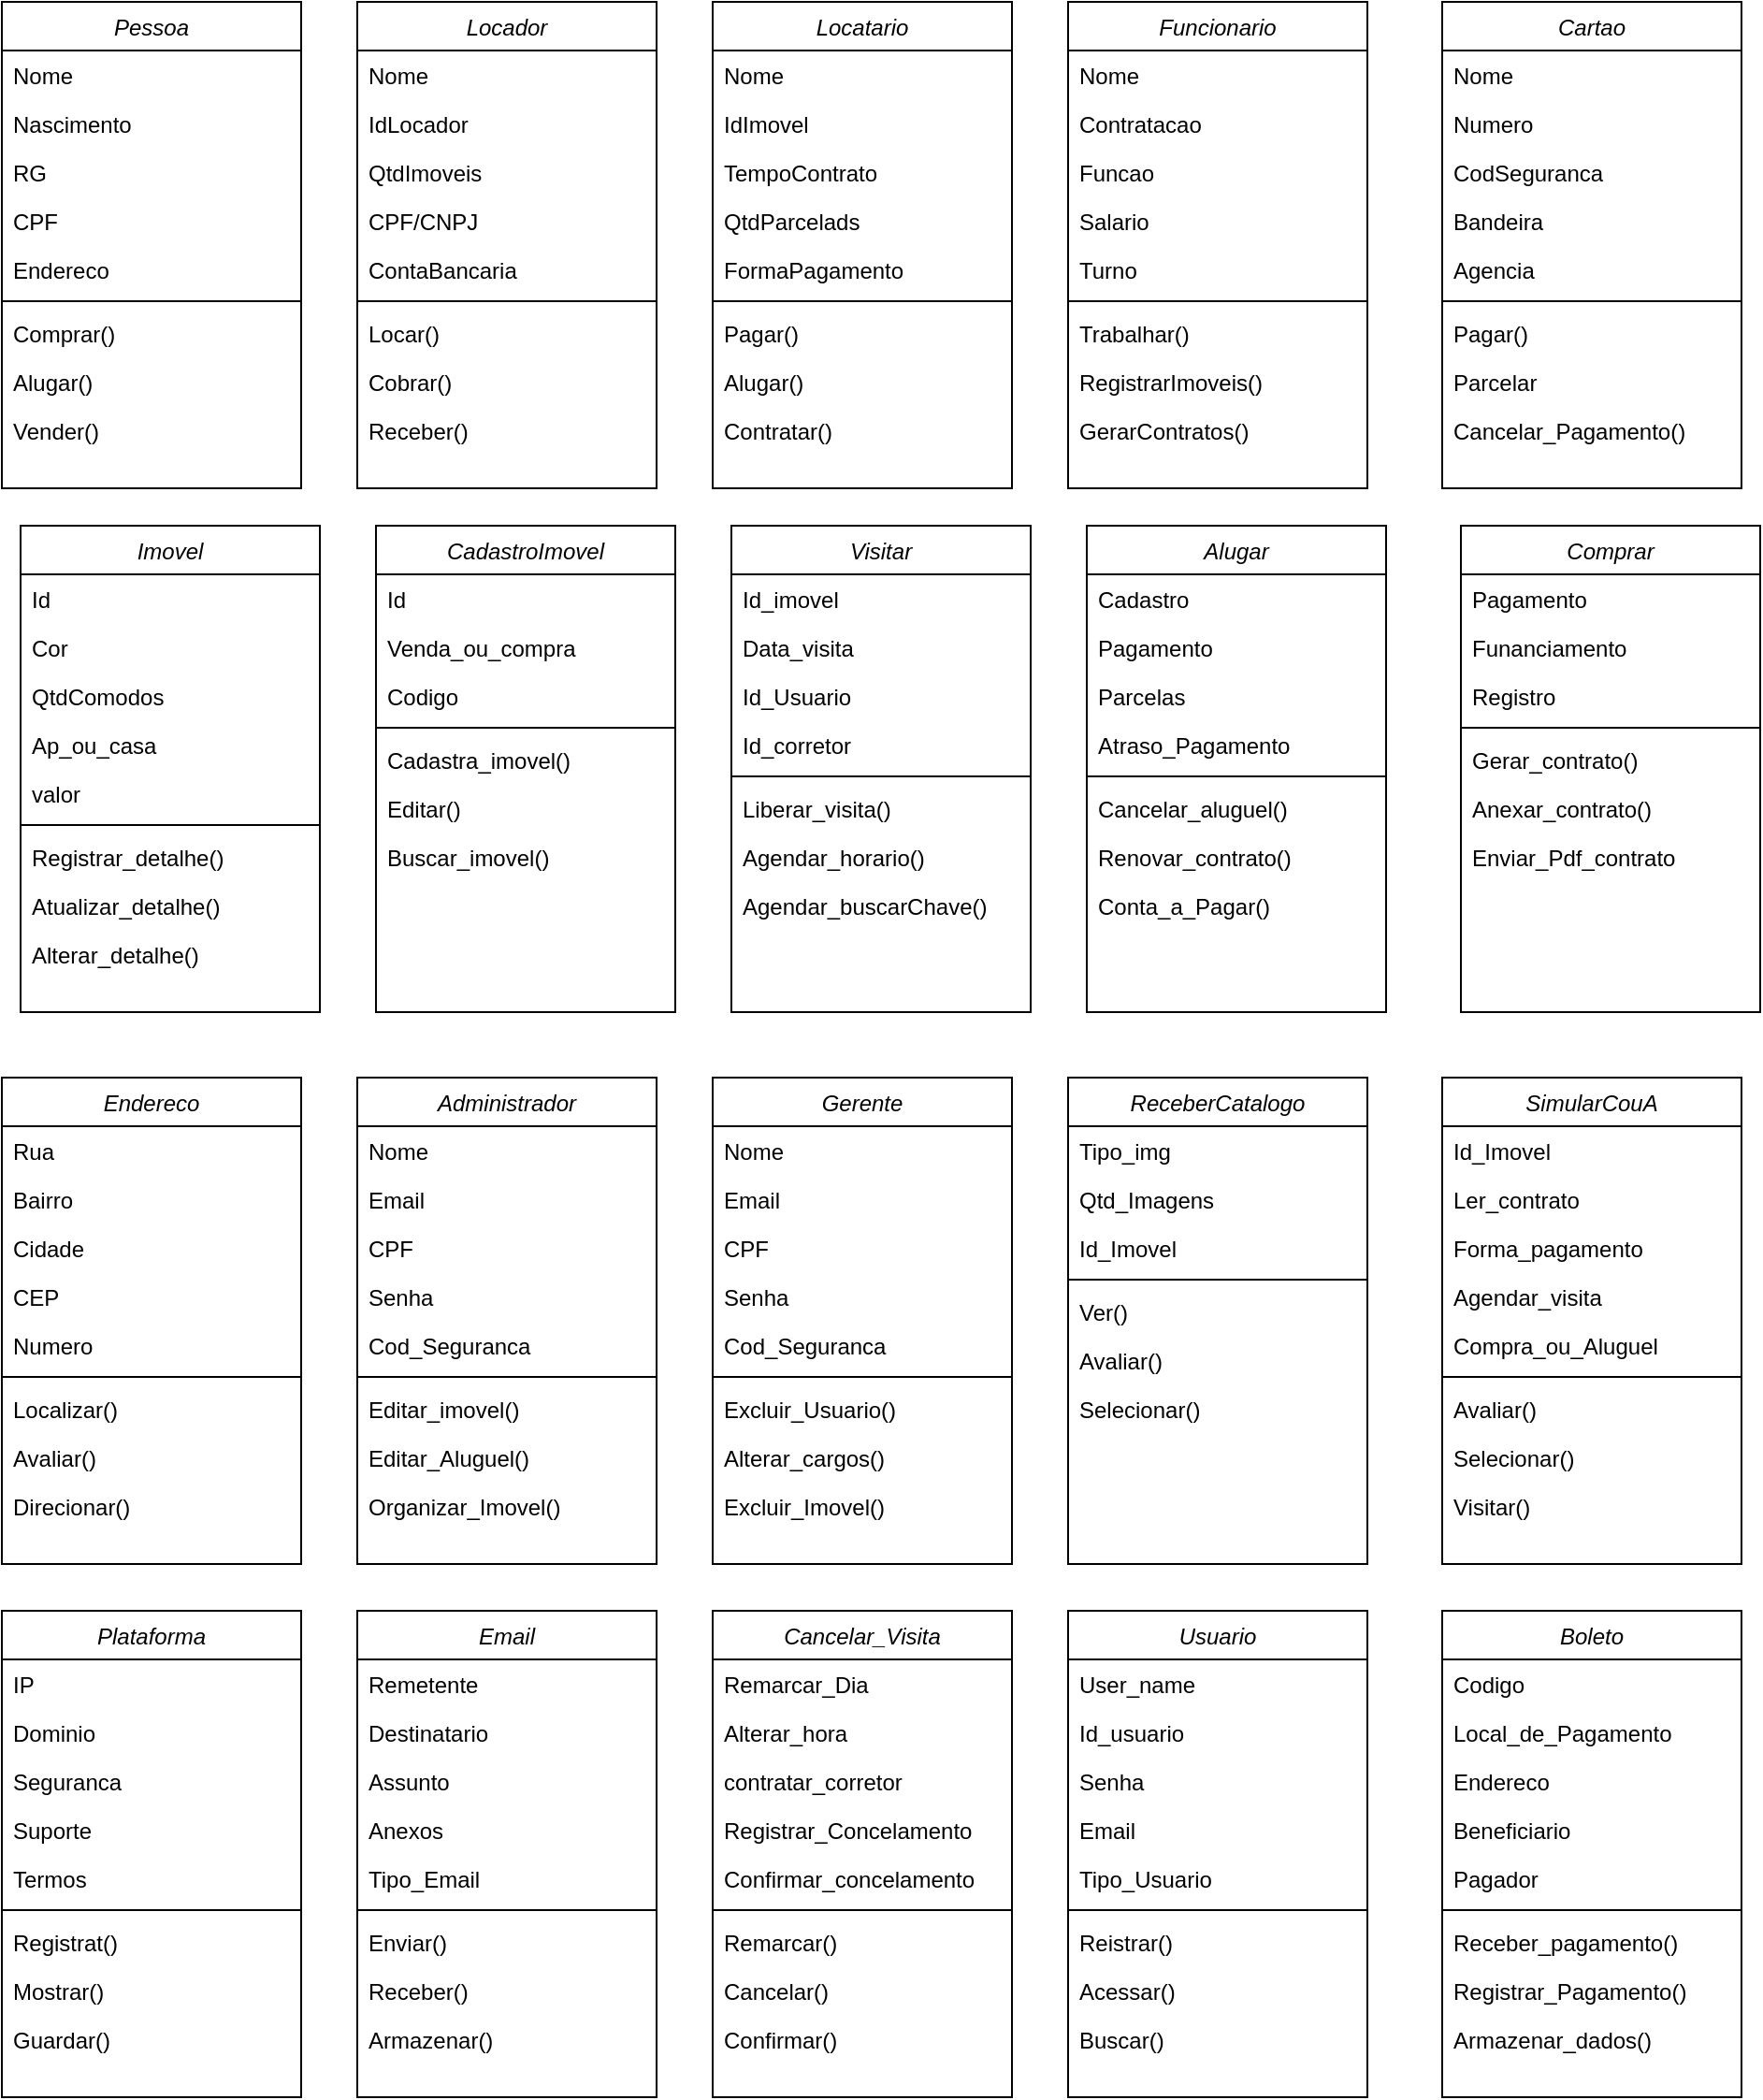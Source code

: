 <mxfile version="14.8.0" type="github">
  <diagram id="C5RBs43oDa-KdzZeNtuy" name="Page-1">
    <mxGraphModel dx="2733" dy="1083" grid="1" gridSize="10" guides="1" tooltips="1" connect="1" arrows="1" fold="1" page="1" pageScale="1" pageWidth="827" pageHeight="1169" math="0" shadow="0">
      <root>
        <mxCell id="WIyWlLk6GJQsqaUBKTNV-0" />
        <mxCell id="WIyWlLk6GJQsqaUBKTNV-1" parent="WIyWlLk6GJQsqaUBKTNV-0" />
        <mxCell id="zkfFHV4jXpPFQw0GAbJ--0" value="Pessoa" style="swimlane;fontStyle=2;align=center;verticalAlign=top;childLayout=stackLayout;horizontal=1;startSize=26;horizontalStack=0;resizeParent=1;resizeLast=0;collapsible=1;marginBottom=0;rounded=0;shadow=0;strokeWidth=1;" parent="WIyWlLk6GJQsqaUBKTNV-1" vertex="1">
          <mxGeometry x="-700" y="10" width="160" height="260" as="geometry">
            <mxRectangle x="240" y="70" width="160" height="26" as="alternateBounds" />
          </mxGeometry>
        </mxCell>
        <mxCell id="zkfFHV4jXpPFQw0GAbJ--1" value="Nome&#xa;" style="text;align=left;verticalAlign=top;spacingLeft=4;spacingRight=4;overflow=hidden;rotatable=0;points=[[0,0.5],[1,0.5]];portConstraint=eastwest;" parent="zkfFHV4jXpPFQw0GAbJ--0" vertex="1">
          <mxGeometry y="26" width="160" height="26" as="geometry" />
        </mxCell>
        <mxCell id="zkfFHV4jXpPFQw0GAbJ--2" value="Nascimento" style="text;align=left;verticalAlign=top;spacingLeft=4;spacingRight=4;overflow=hidden;rotatable=0;points=[[0,0.5],[1,0.5]];portConstraint=eastwest;rounded=0;shadow=0;html=0;" parent="zkfFHV4jXpPFQw0GAbJ--0" vertex="1">
          <mxGeometry y="52" width="160" height="26" as="geometry" />
        </mxCell>
        <mxCell id="Df-lAgor5MmoNdpRTVS--6" value="RG" style="text;strokeColor=none;fillColor=none;align=left;verticalAlign=top;spacingLeft=4;spacingRight=4;overflow=hidden;rotatable=0;points=[[0,0.5],[1,0.5]];portConstraint=eastwest;" vertex="1" parent="zkfFHV4jXpPFQw0GAbJ--0">
          <mxGeometry y="78" width="160" height="26" as="geometry" />
        </mxCell>
        <mxCell id="Df-lAgor5MmoNdpRTVS--7" value="CPF" style="text;strokeColor=none;fillColor=none;align=left;verticalAlign=top;spacingLeft=4;spacingRight=4;overflow=hidden;rotatable=0;points=[[0,0.5],[1,0.5]];portConstraint=eastwest;" vertex="1" parent="zkfFHV4jXpPFQw0GAbJ--0">
          <mxGeometry y="104" width="160" height="26" as="geometry" />
        </mxCell>
        <mxCell id="Df-lAgor5MmoNdpRTVS--8" value="Endereco" style="text;strokeColor=none;fillColor=none;align=left;verticalAlign=top;spacingLeft=4;spacingRight=4;overflow=hidden;rotatable=0;points=[[0,0.5],[1,0.5]];portConstraint=eastwest;" vertex="1" parent="zkfFHV4jXpPFQw0GAbJ--0">
          <mxGeometry y="130" width="160" height="26" as="geometry" />
        </mxCell>
        <mxCell id="Df-lAgor5MmoNdpRTVS--14" value="" style="line;strokeWidth=1;fillColor=none;align=left;verticalAlign=middle;spacingTop=-1;spacingLeft=3;spacingRight=3;rotatable=0;labelPosition=right;points=[];portConstraint=eastwest;" vertex="1" parent="zkfFHV4jXpPFQw0GAbJ--0">
          <mxGeometry y="156" width="160" height="8" as="geometry" />
        </mxCell>
        <mxCell id="Df-lAgor5MmoNdpRTVS--15" value="Comprar()" style="text;strokeColor=none;fillColor=none;align=left;verticalAlign=top;spacingLeft=4;spacingRight=4;overflow=hidden;rotatable=0;points=[[0,0.5],[1,0.5]];portConstraint=eastwest;" vertex="1" parent="zkfFHV4jXpPFQw0GAbJ--0">
          <mxGeometry y="164" width="160" height="26" as="geometry" />
        </mxCell>
        <mxCell id="Df-lAgor5MmoNdpRTVS--16" value="Alugar()" style="text;strokeColor=none;fillColor=none;align=left;verticalAlign=top;spacingLeft=4;spacingRight=4;overflow=hidden;rotatable=0;points=[[0,0.5],[1,0.5]];portConstraint=eastwest;" vertex="1" parent="zkfFHV4jXpPFQw0GAbJ--0">
          <mxGeometry y="190" width="160" height="26" as="geometry" />
        </mxCell>
        <mxCell id="Df-lAgor5MmoNdpRTVS--17" value="Vender()" style="text;strokeColor=none;fillColor=none;align=left;verticalAlign=top;spacingLeft=4;spacingRight=4;overflow=hidden;rotatable=0;points=[[0,0.5],[1,0.5]];portConstraint=eastwest;" vertex="1" parent="zkfFHV4jXpPFQw0GAbJ--0">
          <mxGeometry y="216" width="160" height="26" as="geometry" />
        </mxCell>
        <mxCell id="Df-lAgor5MmoNdpRTVS--18" value="Locador&#xa;" style="swimlane;fontStyle=2;align=center;verticalAlign=top;childLayout=stackLayout;horizontal=1;startSize=26;horizontalStack=0;resizeParent=1;resizeLast=0;collapsible=1;marginBottom=0;rounded=0;shadow=0;strokeWidth=1;" vertex="1" parent="WIyWlLk6GJQsqaUBKTNV-1">
          <mxGeometry x="-510" y="10" width="160" height="260" as="geometry">
            <mxRectangle x="240" y="70" width="160" height="26" as="alternateBounds" />
          </mxGeometry>
        </mxCell>
        <mxCell id="Df-lAgor5MmoNdpRTVS--19" value="Nome&#xa;" style="text;align=left;verticalAlign=top;spacingLeft=4;spacingRight=4;overflow=hidden;rotatable=0;points=[[0,0.5],[1,0.5]];portConstraint=eastwest;" vertex="1" parent="Df-lAgor5MmoNdpRTVS--18">
          <mxGeometry y="26" width="160" height="26" as="geometry" />
        </mxCell>
        <mxCell id="Df-lAgor5MmoNdpRTVS--20" value="IdLocador" style="text;align=left;verticalAlign=top;spacingLeft=4;spacingRight=4;overflow=hidden;rotatable=0;points=[[0,0.5],[1,0.5]];portConstraint=eastwest;rounded=0;shadow=0;html=0;" vertex="1" parent="Df-lAgor5MmoNdpRTVS--18">
          <mxGeometry y="52" width="160" height="26" as="geometry" />
        </mxCell>
        <mxCell id="Df-lAgor5MmoNdpRTVS--21" value="QtdImoveis" style="text;strokeColor=none;fillColor=none;align=left;verticalAlign=top;spacingLeft=4;spacingRight=4;overflow=hidden;rotatable=0;points=[[0,0.5],[1,0.5]];portConstraint=eastwest;" vertex="1" parent="Df-lAgor5MmoNdpRTVS--18">
          <mxGeometry y="78" width="160" height="26" as="geometry" />
        </mxCell>
        <mxCell id="Df-lAgor5MmoNdpRTVS--22" value="CPF/CNPJ" style="text;strokeColor=none;fillColor=none;align=left;verticalAlign=top;spacingLeft=4;spacingRight=4;overflow=hidden;rotatable=0;points=[[0,0.5],[1,0.5]];portConstraint=eastwest;" vertex="1" parent="Df-lAgor5MmoNdpRTVS--18">
          <mxGeometry y="104" width="160" height="26" as="geometry" />
        </mxCell>
        <mxCell id="Df-lAgor5MmoNdpRTVS--23" value="ContaBancaria" style="text;strokeColor=none;fillColor=none;align=left;verticalAlign=top;spacingLeft=4;spacingRight=4;overflow=hidden;rotatable=0;points=[[0,0.5],[1,0.5]];portConstraint=eastwest;" vertex="1" parent="Df-lAgor5MmoNdpRTVS--18">
          <mxGeometry y="130" width="160" height="26" as="geometry" />
        </mxCell>
        <mxCell id="Df-lAgor5MmoNdpRTVS--24" value="" style="line;strokeWidth=1;fillColor=none;align=left;verticalAlign=middle;spacingTop=-1;spacingLeft=3;spacingRight=3;rotatable=0;labelPosition=right;points=[];portConstraint=eastwest;" vertex="1" parent="Df-lAgor5MmoNdpRTVS--18">
          <mxGeometry y="156" width="160" height="8" as="geometry" />
        </mxCell>
        <mxCell id="Df-lAgor5MmoNdpRTVS--25" value="Locar()" style="text;strokeColor=none;fillColor=none;align=left;verticalAlign=top;spacingLeft=4;spacingRight=4;overflow=hidden;rotatable=0;points=[[0,0.5],[1,0.5]];portConstraint=eastwest;" vertex="1" parent="Df-lAgor5MmoNdpRTVS--18">
          <mxGeometry y="164" width="160" height="26" as="geometry" />
        </mxCell>
        <mxCell id="Df-lAgor5MmoNdpRTVS--26" value="Cobrar()" style="text;strokeColor=none;fillColor=none;align=left;verticalAlign=top;spacingLeft=4;spacingRight=4;overflow=hidden;rotatable=0;points=[[0,0.5],[1,0.5]];portConstraint=eastwest;" vertex="1" parent="Df-lAgor5MmoNdpRTVS--18">
          <mxGeometry y="190" width="160" height="26" as="geometry" />
        </mxCell>
        <mxCell id="Df-lAgor5MmoNdpRTVS--27" value="Receber()" style="text;strokeColor=none;fillColor=none;align=left;verticalAlign=top;spacingLeft=4;spacingRight=4;overflow=hidden;rotatable=0;points=[[0,0.5],[1,0.5]];portConstraint=eastwest;" vertex="1" parent="Df-lAgor5MmoNdpRTVS--18">
          <mxGeometry y="216" width="160" height="26" as="geometry" />
        </mxCell>
        <mxCell id="Df-lAgor5MmoNdpRTVS--28" value="Locatario" style="swimlane;fontStyle=2;align=center;verticalAlign=top;childLayout=stackLayout;horizontal=1;startSize=26;horizontalStack=0;resizeParent=1;resizeLast=0;collapsible=1;marginBottom=0;rounded=0;shadow=0;strokeWidth=1;" vertex="1" parent="WIyWlLk6GJQsqaUBKTNV-1">
          <mxGeometry x="-320" y="10" width="160" height="260" as="geometry">
            <mxRectangle x="240" y="70" width="160" height="26" as="alternateBounds" />
          </mxGeometry>
        </mxCell>
        <mxCell id="Df-lAgor5MmoNdpRTVS--29" value="Nome&#xa;" style="text;align=left;verticalAlign=top;spacingLeft=4;spacingRight=4;overflow=hidden;rotatable=0;points=[[0,0.5],[1,0.5]];portConstraint=eastwest;" vertex="1" parent="Df-lAgor5MmoNdpRTVS--28">
          <mxGeometry y="26" width="160" height="26" as="geometry" />
        </mxCell>
        <mxCell id="Df-lAgor5MmoNdpRTVS--30" value="IdImovel" style="text;align=left;verticalAlign=top;spacingLeft=4;spacingRight=4;overflow=hidden;rotatable=0;points=[[0,0.5],[1,0.5]];portConstraint=eastwest;rounded=0;shadow=0;html=0;" vertex="1" parent="Df-lAgor5MmoNdpRTVS--28">
          <mxGeometry y="52" width="160" height="26" as="geometry" />
        </mxCell>
        <mxCell id="Df-lAgor5MmoNdpRTVS--31" value="TempoContrato" style="text;strokeColor=none;fillColor=none;align=left;verticalAlign=top;spacingLeft=4;spacingRight=4;overflow=hidden;rotatable=0;points=[[0,0.5],[1,0.5]];portConstraint=eastwest;" vertex="1" parent="Df-lAgor5MmoNdpRTVS--28">
          <mxGeometry y="78" width="160" height="26" as="geometry" />
        </mxCell>
        <mxCell id="Df-lAgor5MmoNdpRTVS--32" value="QtdParcelads" style="text;strokeColor=none;fillColor=none;align=left;verticalAlign=top;spacingLeft=4;spacingRight=4;overflow=hidden;rotatable=0;points=[[0,0.5],[1,0.5]];portConstraint=eastwest;" vertex="1" parent="Df-lAgor5MmoNdpRTVS--28">
          <mxGeometry y="104" width="160" height="26" as="geometry" />
        </mxCell>
        <mxCell id="Df-lAgor5MmoNdpRTVS--33" value="FormaPagamento" style="text;strokeColor=none;fillColor=none;align=left;verticalAlign=top;spacingLeft=4;spacingRight=4;overflow=hidden;rotatable=0;points=[[0,0.5],[1,0.5]];portConstraint=eastwest;" vertex="1" parent="Df-lAgor5MmoNdpRTVS--28">
          <mxGeometry y="130" width="160" height="26" as="geometry" />
        </mxCell>
        <mxCell id="Df-lAgor5MmoNdpRTVS--34" value="" style="line;strokeWidth=1;fillColor=none;align=left;verticalAlign=middle;spacingTop=-1;spacingLeft=3;spacingRight=3;rotatable=0;labelPosition=right;points=[];portConstraint=eastwest;" vertex="1" parent="Df-lAgor5MmoNdpRTVS--28">
          <mxGeometry y="156" width="160" height="8" as="geometry" />
        </mxCell>
        <mxCell id="Df-lAgor5MmoNdpRTVS--35" value="Pagar()" style="text;strokeColor=none;fillColor=none;align=left;verticalAlign=top;spacingLeft=4;spacingRight=4;overflow=hidden;rotatable=0;points=[[0,0.5],[1,0.5]];portConstraint=eastwest;" vertex="1" parent="Df-lAgor5MmoNdpRTVS--28">
          <mxGeometry y="164" width="160" height="26" as="geometry" />
        </mxCell>
        <mxCell id="Df-lAgor5MmoNdpRTVS--36" value="Alugar()" style="text;strokeColor=none;fillColor=none;align=left;verticalAlign=top;spacingLeft=4;spacingRight=4;overflow=hidden;rotatable=0;points=[[0,0.5],[1,0.5]];portConstraint=eastwest;" vertex="1" parent="Df-lAgor5MmoNdpRTVS--28">
          <mxGeometry y="190" width="160" height="26" as="geometry" />
        </mxCell>
        <mxCell id="Df-lAgor5MmoNdpRTVS--37" value="Contratar()" style="text;strokeColor=none;fillColor=none;align=left;verticalAlign=top;spacingLeft=4;spacingRight=4;overflow=hidden;rotatable=0;points=[[0,0.5],[1,0.5]];portConstraint=eastwest;" vertex="1" parent="Df-lAgor5MmoNdpRTVS--28">
          <mxGeometry y="216" width="160" height="26" as="geometry" />
        </mxCell>
        <mxCell id="Df-lAgor5MmoNdpRTVS--38" value="Funcionario" style="swimlane;fontStyle=2;align=center;verticalAlign=top;childLayout=stackLayout;horizontal=1;startSize=26;horizontalStack=0;resizeParent=1;resizeLast=0;collapsible=1;marginBottom=0;rounded=0;shadow=0;strokeWidth=1;" vertex="1" parent="WIyWlLk6GJQsqaUBKTNV-1">
          <mxGeometry x="-130" y="10" width="160" height="260" as="geometry">
            <mxRectangle x="240" y="70" width="160" height="26" as="alternateBounds" />
          </mxGeometry>
        </mxCell>
        <mxCell id="Df-lAgor5MmoNdpRTVS--39" value="Nome&#xa;" style="text;align=left;verticalAlign=top;spacingLeft=4;spacingRight=4;overflow=hidden;rotatable=0;points=[[0,0.5],[1,0.5]];portConstraint=eastwest;" vertex="1" parent="Df-lAgor5MmoNdpRTVS--38">
          <mxGeometry y="26" width="160" height="26" as="geometry" />
        </mxCell>
        <mxCell id="Df-lAgor5MmoNdpRTVS--40" value="Contratacao" style="text;align=left;verticalAlign=top;spacingLeft=4;spacingRight=4;overflow=hidden;rotatable=0;points=[[0,0.5],[1,0.5]];portConstraint=eastwest;rounded=0;shadow=0;html=0;" vertex="1" parent="Df-lAgor5MmoNdpRTVS--38">
          <mxGeometry y="52" width="160" height="26" as="geometry" />
        </mxCell>
        <mxCell id="Df-lAgor5MmoNdpRTVS--41" value="Funcao" style="text;strokeColor=none;fillColor=none;align=left;verticalAlign=top;spacingLeft=4;spacingRight=4;overflow=hidden;rotatable=0;points=[[0,0.5],[1,0.5]];portConstraint=eastwest;" vertex="1" parent="Df-lAgor5MmoNdpRTVS--38">
          <mxGeometry y="78" width="160" height="26" as="geometry" />
        </mxCell>
        <mxCell id="Df-lAgor5MmoNdpRTVS--42" value="Salario" style="text;strokeColor=none;fillColor=none;align=left;verticalAlign=top;spacingLeft=4;spacingRight=4;overflow=hidden;rotatable=0;points=[[0,0.5],[1,0.5]];portConstraint=eastwest;" vertex="1" parent="Df-lAgor5MmoNdpRTVS--38">
          <mxGeometry y="104" width="160" height="26" as="geometry" />
        </mxCell>
        <mxCell id="Df-lAgor5MmoNdpRTVS--43" value="Turno" style="text;strokeColor=none;fillColor=none;align=left;verticalAlign=top;spacingLeft=4;spacingRight=4;overflow=hidden;rotatable=0;points=[[0,0.5],[1,0.5]];portConstraint=eastwest;" vertex="1" parent="Df-lAgor5MmoNdpRTVS--38">
          <mxGeometry y="130" width="160" height="26" as="geometry" />
        </mxCell>
        <mxCell id="Df-lAgor5MmoNdpRTVS--44" value="" style="line;strokeWidth=1;fillColor=none;align=left;verticalAlign=middle;spacingTop=-1;spacingLeft=3;spacingRight=3;rotatable=0;labelPosition=right;points=[];portConstraint=eastwest;" vertex="1" parent="Df-lAgor5MmoNdpRTVS--38">
          <mxGeometry y="156" width="160" height="8" as="geometry" />
        </mxCell>
        <mxCell id="Df-lAgor5MmoNdpRTVS--45" value="Trabalhar()" style="text;strokeColor=none;fillColor=none;align=left;verticalAlign=top;spacingLeft=4;spacingRight=4;overflow=hidden;rotatable=0;points=[[0,0.5],[1,0.5]];portConstraint=eastwest;" vertex="1" parent="Df-lAgor5MmoNdpRTVS--38">
          <mxGeometry y="164" width="160" height="26" as="geometry" />
        </mxCell>
        <mxCell id="Df-lAgor5MmoNdpRTVS--46" value="RegistrarImoveis()" style="text;strokeColor=none;fillColor=none;align=left;verticalAlign=top;spacingLeft=4;spacingRight=4;overflow=hidden;rotatable=0;points=[[0,0.5],[1,0.5]];portConstraint=eastwest;" vertex="1" parent="Df-lAgor5MmoNdpRTVS--38">
          <mxGeometry y="190" width="160" height="26" as="geometry" />
        </mxCell>
        <mxCell id="Df-lAgor5MmoNdpRTVS--47" value="GerarContratos()" style="text;strokeColor=none;fillColor=none;align=left;verticalAlign=top;spacingLeft=4;spacingRight=4;overflow=hidden;rotatable=0;points=[[0,0.5],[1,0.5]];portConstraint=eastwest;" vertex="1" parent="Df-lAgor5MmoNdpRTVS--38">
          <mxGeometry y="216" width="160" height="26" as="geometry" />
        </mxCell>
        <mxCell id="Df-lAgor5MmoNdpRTVS--48" value="Cartao&#xa;" style="swimlane;fontStyle=2;align=center;verticalAlign=top;childLayout=stackLayout;horizontal=1;startSize=26;horizontalStack=0;resizeParent=1;resizeLast=0;collapsible=1;marginBottom=0;rounded=0;shadow=0;strokeWidth=1;" vertex="1" parent="WIyWlLk6GJQsqaUBKTNV-1">
          <mxGeometry x="70" y="10" width="160" height="260" as="geometry">
            <mxRectangle x="240" y="70" width="160" height="26" as="alternateBounds" />
          </mxGeometry>
        </mxCell>
        <mxCell id="Df-lAgor5MmoNdpRTVS--49" value="Nome&#xa;" style="text;align=left;verticalAlign=top;spacingLeft=4;spacingRight=4;overflow=hidden;rotatable=0;points=[[0,0.5],[1,0.5]];portConstraint=eastwest;" vertex="1" parent="Df-lAgor5MmoNdpRTVS--48">
          <mxGeometry y="26" width="160" height="26" as="geometry" />
        </mxCell>
        <mxCell id="Df-lAgor5MmoNdpRTVS--50" value="Numero" style="text;align=left;verticalAlign=top;spacingLeft=4;spacingRight=4;overflow=hidden;rotatable=0;points=[[0,0.5],[1,0.5]];portConstraint=eastwest;rounded=0;shadow=0;html=0;" vertex="1" parent="Df-lAgor5MmoNdpRTVS--48">
          <mxGeometry y="52" width="160" height="26" as="geometry" />
        </mxCell>
        <mxCell id="Df-lAgor5MmoNdpRTVS--51" value="CodSeguranca" style="text;strokeColor=none;fillColor=none;align=left;verticalAlign=top;spacingLeft=4;spacingRight=4;overflow=hidden;rotatable=0;points=[[0,0.5],[1,0.5]];portConstraint=eastwest;" vertex="1" parent="Df-lAgor5MmoNdpRTVS--48">
          <mxGeometry y="78" width="160" height="26" as="geometry" />
        </mxCell>
        <mxCell id="Df-lAgor5MmoNdpRTVS--52" value="Bandeira" style="text;strokeColor=none;fillColor=none;align=left;verticalAlign=top;spacingLeft=4;spacingRight=4;overflow=hidden;rotatable=0;points=[[0,0.5],[1,0.5]];portConstraint=eastwest;" vertex="1" parent="Df-lAgor5MmoNdpRTVS--48">
          <mxGeometry y="104" width="160" height="26" as="geometry" />
        </mxCell>
        <mxCell id="Df-lAgor5MmoNdpRTVS--53" value="Agencia" style="text;strokeColor=none;fillColor=none;align=left;verticalAlign=top;spacingLeft=4;spacingRight=4;overflow=hidden;rotatable=0;points=[[0,0.5],[1,0.5]];portConstraint=eastwest;" vertex="1" parent="Df-lAgor5MmoNdpRTVS--48">
          <mxGeometry y="130" width="160" height="26" as="geometry" />
        </mxCell>
        <mxCell id="Df-lAgor5MmoNdpRTVS--54" value="" style="line;strokeWidth=1;fillColor=none;align=left;verticalAlign=middle;spacingTop=-1;spacingLeft=3;spacingRight=3;rotatable=0;labelPosition=right;points=[];portConstraint=eastwest;" vertex="1" parent="Df-lAgor5MmoNdpRTVS--48">
          <mxGeometry y="156" width="160" height="8" as="geometry" />
        </mxCell>
        <mxCell id="Df-lAgor5MmoNdpRTVS--55" value="Pagar()" style="text;strokeColor=none;fillColor=none;align=left;verticalAlign=top;spacingLeft=4;spacingRight=4;overflow=hidden;rotatable=0;points=[[0,0.5],[1,0.5]];portConstraint=eastwest;" vertex="1" parent="Df-lAgor5MmoNdpRTVS--48">
          <mxGeometry y="164" width="160" height="26" as="geometry" />
        </mxCell>
        <mxCell id="Df-lAgor5MmoNdpRTVS--56" value="Parcelar" style="text;strokeColor=none;fillColor=none;align=left;verticalAlign=top;spacingLeft=4;spacingRight=4;overflow=hidden;rotatable=0;points=[[0,0.5],[1,0.5]];portConstraint=eastwest;" vertex="1" parent="Df-lAgor5MmoNdpRTVS--48">
          <mxGeometry y="190" width="160" height="26" as="geometry" />
        </mxCell>
        <mxCell id="Df-lAgor5MmoNdpRTVS--57" value="Cancelar_Pagamento()" style="text;strokeColor=none;fillColor=none;align=left;verticalAlign=top;spacingLeft=4;spacingRight=4;overflow=hidden;rotatable=0;points=[[0,0.5],[1,0.5]];portConstraint=eastwest;" vertex="1" parent="Df-lAgor5MmoNdpRTVS--48">
          <mxGeometry y="216" width="160" height="26" as="geometry" />
        </mxCell>
        <mxCell id="Df-lAgor5MmoNdpRTVS--59" value="Imovel" style="swimlane;fontStyle=2;align=center;verticalAlign=top;childLayout=stackLayout;horizontal=1;startSize=26;horizontalStack=0;resizeParent=1;resizeLast=0;collapsible=1;marginBottom=0;rounded=0;shadow=0;strokeWidth=1;" vertex="1" parent="WIyWlLk6GJQsqaUBKTNV-1">
          <mxGeometry x="-690" y="290" width="160" height="260" as="geometry">
            <mxRectangle x="240" y="70" width="160" height="26" as="alternateBounds" />
          </mxGeometry>
        </mxCell>
        <mxCell id="Df-lAgor5MmoNdpRTVS--60" value="Id" style="text;align=left;verticalAlign=top;spacingLeft=4;spacingRight=4;overflow=hidden;rotatable=0;points=[[0,0.5],[1,0.5]];portConstraint=eastwest;" vertex="1" parent="Df-lAgor5MmoNdpRTVS--59">
          <mxGeometry y="26" width="160" height="26" as="geometry" />
        </mxCell>
        <mxCell id="Df-lAgor5MmoNdpRTVS--61" value="Cor" style="text;align=left;verticalAlign=top;spacingLeft=4;spacingRight=4;overflow=hidden;rotatable=0;points=[[0,0.5],[1,0.5]];portConstraint=eastwest;rounded=0;shadow=0;html=0;" vertex="1" parent="Df-lAgor5MmoNdpRTVS--59">
          <mxGeometry y="52" width="160" height="26" as="geometry" />
        </mxCell>
        <mxCell id="Df-lAgor5MmoNdpRTVS--62" value="QtdComodos" style="text;strokeColor=none;fillColor=none;align=left;verticalAlign=top;spacingLeft=4;spacingRight=4;overflow=hidden;rotatable=0;points=[[0,0.5],[1,0.5]];portConstraint=eastwest;" vertex="1" parent="Df-lAgor5MmoNdpRTVS--59">
          <mxGeometry y="78" width="160" height="26" as="geometry" />
        </mxCell>
        <mxCell id="Df-lAgor5MmoNdpRTVS--63" value="Ap_ou_casa" style="text;strokeColor=none;fillColor=none;align=left;verticalAlign=top;spacingLeft=4;spacingRight=4;overflow=hidden;rotatable=0;points=[[0,0.5],[1,0.5]];portConstraint=eastwest;" vertex="1" parent="Df-lAgor5MmoNdpRTVS--59">
          <mxGeometry y="104" width="160" height="26" as="geometry" />
        </mxCell>
        <mxCell id="Df-lAgor5MmoNdpRTVS--64" value="valor" style="text;strokeColor=none;fillColor=none;align=left;verticalAlign=top;spacingLeft=4;spacingRight=4;overflow=hidden;rotatable=0;points=[[0,0.5],[1,0.5]];portConstraint=eastwest;" vertex="1" parent="Df-lAgor5MmoNdpRTVS--59">
          <mxGeometry y="130" width="160" height="26" as="geometry" />
        </mxCell>
        <mxCell id="Df-lAgor5MmoNdpRTVS--65" value="" style="line;strokeWidth=1;fillColor=none;align=left;verticalAlign=middle;spacingTop=-1;spacingLeft=3;spacingRight=3;rotatable=0;labelPosition=right;points=[];portConstraint=eastwest;" vertex="1" parent="Df-lAgor5MmoNdpRTVS--59">
          <mxGeometry y="156" width="160" height="8" as="geometry" />
        </mxCell>
        <mxCell id="Df-lAgor5MmoNdpRTVS--66" value="Registrar_detalhe()" style="text;strokeColor=none;fillColor=none;align=left;verticalAlign=top;spacingLeft=4;spacingRight=4;overflow=hidden;rotatable=0;points=[[0,0.5],[1,0.5]];portConstraint=eastwest;" vertex="1" parent="Df-lAgor5MmoNdpRTVS--59">
          <mxGeometry y="164" width="160" height="26" as="geometry" />
        </mxCell>
        <mxCell id="Df-lAgor5MmoNdpRTVS--67" value="Atualizar_detalhe()" style="text;strokeColor=none;fillColor=none;align=left;verticalAlign=top;spacingLeft=4;spacingRight=4;overflow=hidden;rotatable=0;points=[[0,0.5],[1,0.5]];portConstraint=eastwest;" vertex="1" parent="Df-lAgor5MmoNdpRTVS--59">
          <mxGeometry y="190" width="160" height="26" as="geometry" />
        </mxCell>
        <mxCell id="Df-lAgor5MmoNdpRTVS--68" value="Alterar_detalhe()" style="text;strokeColor=none;fillColor=none;align=left;verticalAlign=top;spacingLeft=4;spacingRight=4;overflow=hidden;rotatable=0;points=[[0,0.5],[1,0.5]];portConstraint=eastwest;" vertex="1" parent="Df-lAgor5MmoNdpRTVS--59">
          <mxGeometry y="216" width="160" height="26" as="geometry" />
        </mxCell>
        <mxCell id="Df-lAgor5MmoNdpRTVS--69" value="CadastroImovel" style="swimlane;fontStyle=2;align=center;verticalAlign=top;childLayout=stackLayout;horizontal=1;startSize=26;horizontalStack=0;resizeParent=1;resizeLast=0;collapsible=1;marginBottom=0;rounded=0;shadow=0;strokeWidth=1;" vertex="1" parent="WIyWlLk6GJQsqaUBKTNV-1">
          <mxGeometry x="-500" y="290" width="160" height="260" as="geometry">
            <mxRectangle x="240" y="70" width="160" height="26" as="alternateBounds" />
          </mxGeometry>
        </mxCell>
        <mxCell id="Df-lAgor5MmoNdpRTVS--70" value="Id" style="text;align=left;verticalAlign=top;spacingLeft=4;spacingRight=4;overflow=hidden;rotatable=0;points=[[0,0.5],[1,0.5]];portConstraint=eastwest;" vertex="1" parent="Df-lAgor5MmoNdpRTVS--69">
          <mxGeometry y="26" width="160" height="26" as="geometry" />
        </mxCell>
        <mxCell id="Df-lAgor5MmoNdpRTVS--71" value="Venda_ou_compra" style="text;align=left;verticalAlign=top;spacingLeft=4;spacingRight=4;overflow=hidden;rotatable=0;points=[[0,0.5],[1,0.5]];portConstraint=eastwest;rounded=0;shadow=0;html=0;" vertex="1" parent="Df-lAgor5MmoNdpRTVS--69">
          <mxGeometry y="52" width="160" height="26" as="geometry" />
        </mxCell>
        <mxCell id="Df-lAgor5MmoNdpRTVS--72" value="Codigo" style="text;strokeColor=none;fillColor=none;align=left;verticalAlign=top;spacingLeft=4;spacingRight=4;overflow=hidden;rotatable=0;points=[[0,0.5],[1,0.5]];portConstraint=eastwest;" vertex="1" parent="Df-lAgor5MmoNdpRTVS--69">
          <mxGeometry y="78" width="160" height="26" as="geometry" />
        </mxCell>
        <mxCell id="Df-lAgor5MmoNdpRTVS--75" value="" style="line;strokeWidth=1;fillColor=none;align=left;verticalAlign=middle;spacingTop=-1;spacingLeft=3;spacingRight=3;rotatable=0;labelPosition=right;points=[];portConstraint=eastwest;" vertex="1" parent="Df-lAgor5MmoNdpRTVS--69">
          <mxGeometry y="104" width="160" height="8" as="geometry" />
        </mxCell>
        <mxCell id="Df-lAgor5MmoNdpRTVS--76" value="Cadastra_imovel()" style="text;strokeColor=none;fillColor=none;align=left;verticalAlign=top;spacingLeft=4;spacingRight=4;overflow=hidden;rotatable=0;points=[[0,0.5],[1,0.5]];portConstraint=eastwest;" vertex="1" parent="Df-lAgor5MmoNdpRTVS--69">
          <mxGeometry y="112" width="160" height="26" as="geometry" />
        </mxCell>
        <mxCell id="Df-lAgor5MmoNdpRTVS--77" value="Editar()" style="text;strokeColor=none;fillColor=none;align=left;verticalAlign=top;spacingLeft=4;spacingRight=4;overflow=hidden;rotatable=0;points=[[0,0.5],[1,0.5]];portConstraint=eastwest;" vertex="1" parent="Df-lAgor5MmoNdpRTVS--69">
          <mxGeometry y="138" width="160" height="26" as="geometry" />
        </mxCell>
        <mxCell id="Df-lAgor5MmoNdpRTVS--78" value="Buscar_imovel()" style="text;strokeColor=none;fillColor=none;align=left;verticalAlign=top;spacingLeft=4;spacingRight=4;overflow=hidden;rotatable=0;points=[[0,0.5],[1,0.5]];portConstraint=eastwest;" vertex="1" parent="Df-lAgor5MmoNdpRTVS--69">
          <mxGeometry y="164" width="160" height="26" as="geometry" />
        </mxCell>
        <mxCell id="Df-lAgor5MmoNdpRTVS--79" value="Visitar" style="swimlane;fontStyle=2;align=center;verticalAlign=top;childLayout=stackLayout;horizontal=1;startSize=26;horizontalStack=0;resizeParent=1;resizeLast=0;collapsible=1;marginBottom=0;rounded=0;shadow=0;strokeWidth=1;" vertex="1" parent="WIyWlLk6GJQsqaUBKTNV-1">
          <mxGeometry x="-310" y="290" width="160" height="260" as="geometry">
            <mxRectangle x="240" y="70" width="160" height="26" as="alternateBounds" />
          </mxGeometry>
        </mxCell>
        <mxCell id="Df-lAgor5MmoNdpRTVS--80" value="Id_imovel" style="text;align=left;verticalAlign=top;spacingLeft=4;spacingRight=4;overflow=hidden;rotatable=0;points=[[0,0.5],[1,0.5]];portConstraint=eastwest;" vertex="1" parent="Df-lAgor5MmoNdpRTVS--79">
          <mxGeometry y="26" width="160" height="26" as="geometry" />
        </mxCell>
        <mxCell id="Df-lAgor5MmoNdpRTVS--81" value="Data_visita" style="text;align=left;verticalAlign=top;spacingLeft=4;spacingRight=4;overflow=hidden;rotatable=0;points=[[0,0.5],[1,0.5]];portConstraint=eastwest;rounded=0;shadow=0;html=0;" vertex="1" parent="Df-lAgor5MmoNdpRTVS--79">
          <mxGeometry y="52" width="160" height="26" as="geometry" />
        </mxCell>
        <mxCell id="Df-lAgor5MmoNdpRTVS--82" value="Id_Usuario" style="text;strokeColor=none;fillColor=none;align=left;verticalAlign=top;spacingLeft=4;spacingRight=4;overflow=hidden;rotatable=0;points=[[0,0.5],[1,0.5]];portConstraint=eastwest;" vertex="1" parent="Df-lAgor5MmoNdpRTVS--79">
          <mxGeometry y="78" width="160" height="26" as="geometry" />
        </mxCell>
        <mxCell id="Df-lAgor5MmoNdpRTVS--83" value="Id_corretor" style="text;strokeColor=none;fillColor=none;align=left;verticalAlign=top;spacingLeft=4;spacingRight=4;overflow=hidden;rotatable=0;points=[[0,0.5],[1,0.5]];portConstraint=eastwest;" vertex="1" parent="Df-lAgor5MmoNdpRTVS--79">
          <mxGeometry y="104" width="160" height="26" as="geometry" />
        </mxCell>
        <mxCell id="Df-lAgor5MmoNdpRTVS--85" value="" style="line;strokeWidth=1;fillColor=none;align=left;verticalAlign=middle;spacingTop=-1;spacingLeft=3;spacingRight=3;rotatable=0;labelPosition=right;points=[];portConstraint=eastwest;" vertex="1" parent="Df-lAgor5MmoNdpRTVS--79">
          <mxGeometry y="130" width="160" height="8" as="geometry" />
        </mxCell>
        <mxCell id="Df-lAgor5MmoNdpRTVS--86" value="Liberar_visita()" style="text;strokeColor=none;fillColor=none;align=left;verticalAlign=top;spacingLeft=4;spacingRight=4;overflow=hidden;rotatable=0;points=[[0,0.5],[1,0.5]];portConstraint=eastwest;" vertex="1" parent="Df-lAgor5MmoNdpRTVS--79">
          <mxGeometry y="138" width="160" height="26" as="geometry" />
        </mxCell>
        <mxCell id="Df-lAgor5MmoNdpRTVS--87" value="Agendar_horario()" style="text;strokeColor=none;fillColor=none;align=left;verticalAlign=top;spacingLeft=4;spacingRight=4;overflow=hidden;rotatable=0;points=[[0,0.5],[1,0.5]];portConstraint=eastwest;" vertex="1" parent="Df-lAgor5MmoNdpRTVS--79">
          <mxGeometry y="164" width="160" height="26" as="geometry" />
        </mxCell>
        <mxCell id="Df-lAgor5MmoNdpRTVS--88" value="Agendar_buscarChave()" style="text;strokeColor=none;fillColor=none;align=left;verticalAlign=top;spacingLeft=4;spacingRight=4;overflow=hidden;rotatable=0;points=[[0,0.5],[1,0.5]];portConstraint=eastwest;" vertex="1" parent="Df-lAgor5MmoNdpRTVS--79">
          <mxGeometry y="190" width="160" height="26" as="geometry" />
        </mxCell>
        <mxCell id="Df-lAgor5MmoNdpRTVS--89" value="Alugar" style="swimlane;fontStyle=2;align=center;verticalAlign=top;childLayout=stackLayout;horizontal=1;startSize=26;horizontalStack=0;resizeParent=1;resizeLast=0;collapsible=1;marginBottom=0;rounded=0;shadow=0;strokeWidth=1;" vertex="1" parent="WIyWlLk6GJQsqaUBKTNV-1">
          <mxGeometry x="-120" y="290" width="160" height="260" as="geometry">
            <mxRectangle x="240" y="70" width="160" height="26" as="alternateBounds" />
          </mxGeometry>
        </mxCell>
        <mxCell id="Df-lAgor5MmoNdpRTVS--90" value="Cadastro" style="text;align=left;verticalAlign=top;spacingLeft=4;spacingRight=4;overflow=hidden;rotatable=0;points=[[0,0.5],[1,0.5]];portConstraint=eastwest;" vertex="1" parent="Df-lAgor5MmoNdpRTVS--89">
          <mxGeometry y="26" width="160" height="26" as="geometry" />
        </mxCell>
        <mxCell id="Df-lAgor5MmoNdpRTVS--91" value="Pagamento" style="text;align=left;verticalAlign=top;spacingLeft=4;spacingRight=4;overflow=hidden;rotatable=0;points=[[0,0.5],[1,0.5]];portConstraint=eastwest;rounded=0;shadow=0;html=0;" vertex="1" parent="Df-lAgor5MmoNdpRTVS--89">
          <mxGeometry y="52" width="160" height="26" as="geometry" />
        </mxCell>
        <mxCell id="Df-lAgor5MmoNdpRTVS--92" value="Parcelas" style="text;strokeColor=none;fillColor=none;align=left;verticalAlign=top;spacingLeft=4;spacingRight=4;overflow=hidden;rotatable=0;points=[[0,0.5],[1,0.5]];portConstraint=eastwest;" vertex="1" parent="Df-lAgor5MmoNdpRTVS--89">
          <mxGeometry y="78" width="160" height="26" as="geometry" />
        </mxCell>
        <mxCell id="Df-lAgor5MmoNdpRTVS--93" value="Atraso_Pagamento" style="text;strokeColor=none;fillColor=none;align=left;verticalAlign=top;spacingLeft=4;spacingRight=4;overflow=hidden;rotatable=0;points=[[0,0.5],[1,0.5]];portConstraint=eastwest;" vertex="1" parent="Df-lAgor5MmoNdpRTVS--89">
          <mxGeometry y="104" width="160" height="26" as="geometry" />
        </mxCell>
        <mxCell id="Df-lAgor5MmoNdpRTVS--95" value="" style="line;strokeWidth=1;fillColor=none;align=left;verticalAlign=middle;spacingTop=-1;spacingLeft=3;spacingRight=3;rotatable=0;labelPosition=right;points=[];portConstraint=eastwest;" vertex="1" parent="Df-lAgor5MmoNdpRTVS--89">
          <mxGeometry y="130" width="160" height="8" as="geometry" />
        </mxCell>
        <mxCell id="Df-lAgor5MmoNdpRTVS--96" value="Cancelar_aluguel()" style="text;strokeColor=none;fillColor=none;align=left;verticalAlign=top;spacingLeft=4;spacingRight=4;overflow=hidden;rotatable=0;points=[[0,0.5],[1,0.5]];portConstraint=eastwest;" vertex="1" parent="Df-lAgor5MmoNdpRTVS--89">
          <mxGeometry y="138" width="160" height="26" as="geometry" />
        </mxCell>
        <mxCell id="Df-lAgor5MmoNdpRTVS--97" value="Renovar_contrato()" style="text;strokeColor=none;fillColor=none;align=left;verticalAlign=top;spacingLeft=4;spacingRight=4;overflow=hidden;rotatable=0;points=[[0,0.5],[1,0.5]];portConstraint=eastwest;" vertex="1" parent="Df-lAgor5MmoNdpRTVS--89">
          <mxGeometry y="164" width="160" height="26" as="geometry" />
        </mxCell>
        <mxCell id="Df-lAgor5MmoNdpRTVS--98" value="Conta_a_Pagar()" style="text;strokeColor=none;fillColor=none;align=left;verticalAlign=top;spacingLeft=4;spacingRight=4;overflow=hidden;rotatable=0;points=[[0,0.5],[1,0.5]];portConstraint=eastwest;" vertex="1" parent="Df-lAgor5MmoNdpRTVS--89">
          <mxGeometry y="190" width="160" height="26" as="geometry" />
        </mxCell>
        <mxCell id="Df-lAgor5MmoNdpRTVS--99" value="Comprar" style="swimlane;fontStyle=2;align=center;verticalAlign=top;childLayout=stackLayout;horizontal=1;startSize=26;horizontalStack=0;resizeParent=1;resizeLast=0;collapsible=1;marginBottom=0;rounded=0;shadow=0;strokeWidth=1;" vertex="1" parent="WIyWlLk6GJQsqaUBKTNV-1">
          <mxGeometry x="80" y="290" width="160" height="260" as="geometry">
            <mxRectangle x="240" y="70" width="160" height="26" as="alternateBounds" />
          </mxGeometry>
        </mxCell>
        <mxCell id="Df-lAgor5MmoNdpRTVS--100" value="Pagamento" style="text;align=left;verticalAlign=top;spacingLeft=4;spacingRight=4;overflow=hidden;rotatable=0;points=[[0,0.5],[1,0.5]];portConstraint=eastwest;" vertex="1" parent="Df-lAgor5MmoNdpRTVS--99">
          <mxGeometry y="26" width="160" height="26" as="geometry" />
        </mxCell>
        <mxCell id="Df-lAgor5MmoNdpRTVS--101" value="Funanciamento" style="text;align=left;verticalAlign=top;spacingLeft=4;spacingRight=4;overflow=hidden;rotatable=0;points=[[0,0.5],[1,0.5]];portConstraint=eastwest;rounded=0;shadow=0;html=0;" vertex="1" parent="Df-lAgor5MmoNdpRTVS--99">
          <mxGeometry y="52" width="160" height="26" as="geometry" />
        </mxCell>
        <mxCell id="Df-lAgor5MmoNdpRTVS--102" value="Registro" style="text;strokeColor=none;fillColor=none;align=left;verticalAlign=top;spacingLeft=4;spacingRight=4;overflow=hidden;rotatable=0;points=[[0,0.5],[1,0.5]];portConstraint=eastwest;" vertex="1" parent="Df-lAgor5MmoNdpRTVS--99">
          <mxGeometry y="78" width="160" height="26" as="geometry" />
        </mxCell>
        <mxCell id="Df-lAgor5MmoNdpRTVS--105" value="" style="line;strokeWidth=1;fillColor=none;align=left;verticalAlign=middle;spacingTop=-1;spacingLeft=3;spacingRight=3;rotatable=0;labelPosition=right;points=[];portConstraint=eastwest;" vertex="1" parent="Df-lAgor5MmoNdpRTVS--99">
          <mxGeometry y="104" width="160" height="8" as="geometry" />
        </mxCell>
        <mxCell id="Df-lAgor5MmoNdpRTVS--106" value="Gerar_contrato()" style="text;strokeColor=none;fillColor=none;align=left;verticalAlign=top;spacingLeft=4;spacingRight=4;overflow=hidden;rotatable=0;points=[[0,0.5],[1,0.5]];portConstraint=eastwest;" vertex="1" parent="Df-lAgor5MmoNdpRTVS--99">
          <mxGeometry y="112" width="160" height="26" as="geometry" />
        </mxCell>
        <mxCell id="Df-lAgor5MmoNdpRTVS--107" value="Anexar_contrato()" style="text;strokeColor=none;fillColor=none;align=left;verticalAlign=top;spacingLeft=4;spacingRight=4;overflow=hidden;rotatable=0;points=[[0,0.5],[1,0.5]];portConstraint=eastwest;" vertex="1" parent="Df-lAgor5MmoNdpRTVS--99">
          <mxGeometry y="138" width="160" height="26" as="geometry" />
        </mxCell>
        <mxCell id="Df-lAgor5MmoNdpRTVS--108" value="Enviar_Pdf_contrato" style="text;strokeColor=none;fillColor=none;align=left;verticalAlign=top;spacingLeft=4;spacingRight=4;overflow=hidden;rotatable=0;points=[[0,0.5],[1,0.5]];portConstraint=eastwest;" vertex="1" parent="Df-lAgor5MmoNdpRTVS--99">
          <mxGeometry y="164" width="160" height="26" as="geometry" />
        </mxCell>
        <mxCell id="Df-lAgor5MmoNdpRTVS--109" value="Endereco" style="swimlane;fontStyle=2;align=center;verticalAlign=top;childLayout=stackLayout;horizontal=1;startSize=26;horizontalStack=0;resizeParent=1;resizeLast=0;collapsible=1;marginBottom=0;rounded=0;shadow=0;strokeWidth=1;" vertex="1" parent="WIyWlLk6GJQsqaUBKTNV-1">
          <mxGeometry x="-700" y="585" width="160" height="260" as="geometry">
            <mxRectangle x="240" y="70" width="160" height="26" as="alternateBounds" />
          </mxGeometry>
        </mxCell>
        <mxCell id="Df-lAgor5MmoNdpRTVS--110" value="Rua" style="text;align=left;verticalAlign=top;spacingLeft=4;spacingRight=4;overflow=hidden;rotatable=0;points=[[0,0.5],[1,0.5]];portConstraint=eastwest;" vertex="1" parent="Df-lAgor5MmoNdpRTVS--109">
          <mxGeometry y="26" width="160" height="26" as="geometry" />
        </mxCell>
        <mxCell id="Df-lAgor5MmoNdpRTVS--111" value="Bairro" style="text;align=left;verticalAlign=top;spacingLeft=4;spacingRight=4;overflow=hidden;rotatable=0;points=[[0,0.5],[1,0.5]];portConstraint=eastwest;rounded=0;shadow=0;html=0;" vertex="1" parent="Df-lAgor5MmoNdpRTVS--109">
          <mxGeometry y="52" width="160" height="26" as="geometry" />
        </mxCell>
        <mxCell id="Df-lAgor5MmoNdpRTVS--112" value="Cidade" style="text;strokeColor=none;fillColor=none;align=left;verticalAlign=top;spacingLeft=4;spacingRight=4;overflow=hidden;rotatable=0;points=[[0,0.5],[1,0.5]];portConstraint=eastwest;" vertex="1" parent="Df-lAgor5MmoNdpRTVS--109">
          <mxGeometry y="78" width="160" height="26" as="geometry" />
        </mxCell>
        <mxCell id="Df-lAgor5MmoNdpRTVS--113" value="CEP" style="text;strokeColor=none;fillColor=none;align=left;verticalAlign=top;spacingLeft=4;spacingRight=4;overflow=hidden;rotatable=0;points=[[0,0.5],[1,0.5]];portConstraint=eastwest;" vertex="1" parent="Df-lAgor5MmoNdpRTVS--109">
          <mxGeometry y="104" width="160" height="26" as="geometry" />
        </mxCell>
        <mxCell id="Df-lAgor5MmoNdpRTVS--114" value="Numero" style="text;strokeColor=none;fillColor=none;align=left;verticalAlign=top;spacingLeft=4;spacingRight=4;overflow=hidden;rotatable=0;points=[[0,0.5],[1,0.5]];portConstraint=eastwest;" vertex="1" parent="Df-lAgor5MmoNdpRTVS--109">
          <mxGeometry y="130" width="160" height="26" as="geometry" />
        </mxCell>
        <mxCell id="Df-lAgor5MmoNdpRTVS--115" value="" style="line;strokeWidth=1;fillColor=none;align=left;verticalAlign=middle;spacingTop=-1;spacingLeft=3;spacingRight=3;rotatable=0;labelPosition=right;points=[];portConstraint=eastwest;" vertex="1" parent="Df-lAgor5MmoNdpRTVS--109">
          <mxGeometry y="156" width="160" height="8" as="geometry" />
        </mxCell>
        <mxCell id="Df-lAgor5MmoNdpRTVS--116" value="Localizar()" style="text;strokeColor=none;fillColor=none;align=left;verticalAlign=top;spacingLeft=4;spacingRight=4;overflow=hidden;rotatable=0;points=[[0,0.5],[1,0.5]];portConstraint=eastwest;" vertex="1" parent="Df-lAgor5MmoNdpRTVS--109">
          <mxGeometry y="164" width="160" height="26" as="geometry" />
        </mxCell>
        <mxCell id="Df-lAgor5MmoNdpRTVS--117" value="Avaliar()" style="text;strokeColor=none;fillColor=none;align=left;verticalAlign=top;spacingLeft=4;spacingRight=4;overflow=hidden;rotatable=0;points=[[0,0.5],[1,0.5]];portConstraint=eastwest;" vertex="1" parent="Df-lAgor5MmoNdpRTVS--109">
          <mxGeometry y="190" width="160" height="26" as="geometry" />
        </mxCell>
        <mxCell id="Df-lAgor5MmoNdpRTVS--118" value="Direcionar()" style="text;strokeColor=none;fillColor=none;align=left;verticalAlign=top;spacingLeft=4;spacingRight=4;overflow=hidden;rotatable=0;points=[[0,0.5],[1,0.5]];portConstraint=eastwest;" vertex="1" parent="Df-lAgor5MmoNdpRTVS--109">
          <mxGeometry y="216" width="160" height="26" as="geometry" />
        </mxCell>
        <mxCell id="Df-lAgor5MmoNdpRTVS--119" value="Administrador" style="swimlane;fontStyle=2;align=center;verticalAlign=top;childLayout=stackLayout;horizontal=1;startSize=26;horizontalStack=0;resizeParent=1;resizeLast=0;collapsible=1;marginBottom=0;rounded=0;shadow=0;strokeWidth=1;" vertex="1" parent="WIyWlLk6GJQsqaUBKTNV-1">
          <mxGeometry x="-510" y="585" width="160" height="260" as="geometry">
            <mxRectangle x="240" y="70" width="160" height="26" as="alternateBounds" />
          </mxGeometry>
        </mxCell>
        <mxCell id="Df-lAgor5MmoNdpRTVS--120" value="Nome" style="text;align=left;verticalAlign=top;spacingLeft=4;spacingRight=4;overflow=hidden;rotatable=0;points=[[0,0.5],[1,0.5]];portConstraint=eastwest;" vertex="1" parent="Df-lAgor5MmoNdpRTVS--119">
          <mxGeometry y="26" width="160" height="26" as="geometry" />
        </mxCell>
        <mxCell id="Df-lAgor5MmoNdpRTVS--121" value="Email" style="text;align=left;verticalAlign=top;spacingLeft=4;spacingRight=4;overflow=hidden;rotatable=0;points=[[0,0.5],[1,0.5]];portConstraint=eastwest;rounded=0;shadow=0;html=0;" vertex="1" parent="Df-lAgor5MmoNdpRTVS--119">
          <mxGeometry y="52" width="160" height="26" as="geometry" />
        </mxCell>
        <mxCell id="Df-lAgor5MmoNdpRTVS--122" value="CPF" style="text;strokeColor=none;fillColor=none;align=left;verticalAlign=top;spacingLeft=4;spacingRight=4;overflow=hidden;rotatable=0;points=[[0,0.5],[1,0.5]];portConstraint=eastwest;" vertex="1" parent="Df-lAgor5MmoNdpRTVS--119">
          <mxGeometry y="78" width="160" height="26" as="geometry" />
        </mxCell>
        <mxCell id="Df-lAgor5MmoNdpRTVS--123" value="Senha" style="text;strokeColor=none;fillColor=none;align=left;verticalAlign=top;spacingLeft=4;spacingRight=4;overflow=hidden;rotatable=0;points=[[0,0.5],[1,0.5]];portConstraint=eastwest;" vertex="1" parent="Df-lAgor5MmoNdpRTVS--119">
          <mxGeometry y="104" width="160" height="26" as="geometry" />
        </mxCell>
        <mxCell id="Df-lAgor5MmoNdpRTVS--124" value="Cod_Seguranca" style="text;strokeColor=none;fillColor=none;align=left;verticalAlign=top;spacingLeft=4;spacingRight=4;overflow=hidden;rotatable=0;points=[[0,0.5],[1,0.5]];portConstraint=eastwest;" vertex="1" parent="Df-lAgor5MmoNdpRTVS--119">
          <mxGeometry y="130" width="160" height="26" as="geometry" />
        </mxCell>
        <mxCell id="Df-lAgor5MmoNdpRTVS--125" value="" style="line;strokeWidth=1;fillColor=none;align=left;verticalAlign=middle;spacingTop=-1;spacingLeft=3;spacingRight=3;rotatable=0;labelPosition=right;points=[];portConstraint=eastwest;" vertex="1" parent="Df-lAgor5MmoNdpRTVS--119">
          <mxGeometry y="156" width="160" height="8" as="geometry" />
        </mxCell>
        <mxCell id="Df-lAgor5MmoNdpRTVS--126" value="Editar_imovel()" style="text;strokeColor=none;fillColor=none;align=left;verticalAlign=top;spacingLeft=4;spacingRight=4;overflow=hidden;rotatable=0;points=[[0,0.5],[1,0.5]];portConstraint=eastwest;" vertex="1" parent="Df-lAgor5MmoNdpRTVS--119">
          <mxGeometry y="164" width="160" height="26" as="geometry" />
        </mxCell>
        <mxCell id="Df-lAgor5MmoNdpRTVS--127" value="Editar_Aluguel()" style="text;strokeColor=none;fillColor=none;align=left;verticalAlign=top;spacingLeft=4;spacingRight=4;overflow=hidden;rotatable=0;points=[[0,0.5],[1,0.5]];portConstraint=eastwest;" vertex="1" parent="Df-lAgor5MmoNdpRTVS--119">
          <mxGeometry y="190" width="160" height="26" as="geometry" />
        </mxCell>
        <mxCell id="Df-lAgor5MmoNdpRTVS--128" value="Organizar_Imovel()" style="text;strokeColor=none;fillColor=none;align=left;verticalAlign=top;spacingLeft=4;spacingRight=4;overflow=hidden;rotatable=0;points=[[0,0.5],[1,0.5]];portConstraint=eastwest;" vertex="1" parent="Df-lAgor5MmoNdpRTVS--119">
          <mxGeometry y="216" width="160" height="26" as="geometry" />
        </mxCell>
        <mxCell id="Df-lAgor5MmoNdpRTVS--129" value="Gerente" style="swimlane;fontStyle=2;align=center;verticalAlign=top;childLayout=stackLayout;horizontal=1;startSize=26;horizontalStack=0;resizeParent=1;resizeLast=0;collapsible=1;marginBottom=0;rounded=0;shadow=0;strokeWidth=1;" vertex="1" parent="WIyWlLk6GJQsqaUBKTNV-1">
          <mxGeometry x="-320" y="585" width="160" height="260" as="geometry">
            <mxRectangle x="240" y="70" width="160" height="26" as="alternateBounds" />
          </mxGeometry>
        </mxCell>
        <mxCell id="Df-lAgor5MmoNdpRTVS--130" value="Nome&#xa;" style="text;align=left;verticalAlign=top;spacingLeft=4;spacingRight=4;overflow=hidden;rotatable=0;points=[[0,0.5],[1,0.5]];portConstraint=eastwest;" vertex="1" parent="Df-lAgor5MmoNdpRTVS--129">
          <mxGeometry y="26" width="160" height="26" as="geometry" />
        </mxCell>
        <mxCell id="Df-lAgor5MmoNdpRTVS--131" value="Email" style="text;align=left;verticalAlign=top;spacingLeft=4;spacingRight=4;overflow=hidden;rotatable=0;points=[[0,0.5],[1,0.5]];portConstraint=eastwest;rounded=0;shadow=0;html=0;" vertex="1" parent="Df-lAgor5MmoNdpRTVS--129">
          <mxGeometry y="52" width="160" height="26" as="geometry" />
        </mxCell>
        <mxCell id="Df-lAgor5MmoNdpRTVS--132" value="CPF" style="text;strokeColor=none;fillColor=none;align=left;verticalAlign=top;spacingLeft=4;spacingRight=4;overflow=hidden;rotatable=0;points=[[0,0.5],[1,0.5]];portConstraint=eastwest;" vertex="1" parent="Df-lAgor5MmoNdpRTVS--129">
          <mxGeometry y="78" width="160" height="26" as="geometry" />
        </mxCell>
        <mxCell id="Df-lAgor5MmoNdpRTVS--133" value="Senha" style="text;strokeColor=none;fillColor=none;align=left;verticalAlign=top;spacingLeft=4;spacingRight=4;overflow=hidden;rotatable=0;points=[[0,0.5],[1,0.5]];portConstraint=eastwest;" vertex="1" parent="Df-lAgor5MmoNdpRTVS--129">
          <mxGeometry y="104" width="160" height="26" as="geometry" />
        </mxCell>
        <mxCell id="Df-lAgor5MmoNdpRTVS--134" value="Cod_Seguranca" style="text;strokeColor=none;fillColor=none;align=left;verticalAlign=top;spacingLeft=4;spacingRight=4;overflow=hidden;rotatable=0;points=[[0,0.5],[1,0.5]];portConstraint=eastwest;" vertex="1" parent="Df-lAgor5MmoNdpRTVS--129">
          <mxGeometry y="130" width="160" height="26" as="geometry" />
        </mxCell>
        <mxCell id="Df-lAgor5MmoNdpRTVS--135" value="" style="line;strokeWidth=1;fillColor=none;align=left;verticalAlign=middle;spacingTop=-1;spacingLeft=3;spacingRight=3;rotatable=0;labelPosition=right;points=[];portConstraint=eastwest;" vertex="1" parent="Df-lAgor5MmoNdpRTVS--129">
          <mxGeometry y="156" width="160" height="8" as="geometry" />
        </mxCell>
        <mxCell id="Df-lAgor5MmoNdpRTVS--136" value="Excluir_Usuario()" style="text;strokeColor=none;fillColor=none;align=left;verticalAlign=top;spacingLeft=4;spacingRight=4;overflow=hidden;rotatable=0;points=[[0,0.5],[1,0.5]];portConstraint=eastwest;" vertex="1" parent="Df-lAgor5MmoNdpRTVS--129">
          <mxGeometry y="164" width="160" height="26" as="geometry" />
        </mxCell>
        <mxCell id="Df-lAgor5MmoNdpRTVS--137" value="Alterar_cargos()" style="text;strokeColor=none;fillColor=none;align=left;verticalAlign=top;spacingLeft=4;spacingRight=4;overflow=hidden;rotatable=0;points=[[0,0.5],[1,0.5]];portConstraint=eastwest;" vertex="1" parent="Df-lAgor5MmoNdpRTVS--129">
          <mxGeometry y="190" width="160" height="26" as="geometry" />
        </mxCell>
        <mxCell id="Df-lAgor5MmoNdpRTVS--138" value="Excluir_Imovel()" style="text;strokeColor=none;fillColor=none;align=left;verticalAlign=top;spacingLeft=4;spacingRight=4;overflow=hidden;rotatable=0;points=[[0,0.5],[1,0.5]];portConstraint=eastwest;" vertex="1" parent="Df-lAgor5MmoNdpRTVS--129">
          <mxGeometry y="216" width="160" height="26" as="geometry" />
        </mxCell>
        <mxCell id="Df-lAgor5MmoNdpRTVS--139" value="ReceberCatalogo" style="swimlane;fontStyle=2;align=center;verticalAlign=top;childLayout=stackLayout;horizontal=1;startSize=26;horizontalStack=0;resizeParent=1;resizeLast=0;collapsible=1;marginBottom=0;rounded=0;shadow=0;strokeWidth=1;" vertex="1" parent="WIyWlLk6GJQsqaUBKTNV-1">
          <mxGeometry x="-130" y="585" width="160" height="260" as="geometry">
            <mxRectangle x="240" y="70" width="160" height="26" as="alternateBounds" />
          </mxGeometry>
        </mxCell>
        <mxCell id="Df-lAgor5MmoNdpRTVS--140" value="Tipo_img" style="text;align=left;verticalAlign=top;spacingLeft=4;spacingRight=4;overflow=hidden;rotatable=0;points=[[0,0.5],[1,0.5]];portConstraint=eastwest;" vertex="1" parent="Df-lAgor5MmoNdpRTVS--139">
          <mxGeometry y="26" width="160" height="26" as="geometry" />
        </mxCell>
        <mxCell id="Df-lAgor5MmoNdpRTVS--141" value="Qtd_Imagens" style="text;align=left;verticalAlign=top;spacingLeft=4;spacingRight=4;overflow=hidden;rotatable=0;points=[[0,0.5],[1,0.5]];portConstraint=eastwest;rounded=0;shadow=0;html=0;" vertex="1" parent="Df-lAgor5MmoNdpRTVS--139">
          <mxGeometry y="52" width="160" height="26" as="geometry" />
        </mxCell>
        <mxCell id="Df-lAgor5MmoNdpRTVS--142" value="Id_Imovel" style="text;strokeColor=none;fillColor=none;align=left;verticalAlign=top;spacingLeft=4;spacingRight=4;overflow=hidden;rotatable=0;points=[[0,0.5],[1,0.5]];portConstraint=eastwest;" vertex="1" parent="Df-lAgor5MmoNdpRTVS--139">
          <mxGeometry y="78" width="160" height="26" as="geometry" />
        </mxCell>
        <mxCell id="Df-lAgor5MmoNdpRTVS--145" value="" style="line;strokeWidth=1;fillColor=none;align=left;verticalAlign=middle;spacingTop=-1;spacingLeft=3;spacingRight=3;rotatable=0;labelPosition=right;points=[];portConstraint=eastwest;" vertex="1" parent="Df-lAgor5MmoNdpRTVS--139">
          <mxGeometry y="104" width="160" height="8" as="geometry" />
        </mxCell>
        <mxCell id="Df-lAgor5MmoNdpRTVS--146" value="Ver()" style="text;strokeColor=none;fillColor=none;align=left;verticalAlign=top;spacingLeft=4;spacingRight=4;overflow=hidden;rotatable=0;points=[[0,0.5],[1,0.5]];portConstraint=eastwest;" vertex="1" parent="Df-lAgor5MmoNdpRTVS--139">
          <mxGeometry y="112" width="160" height="26" as="geometry" />
        </mxCell>
        <mxCell id="Df-lAgor5MmoNdpRTVS--147" value="Avaliar()" style="text;strokeColor=none;fillColor=none;align=left;verticalAlign=top;spacingLeft=4;spacingRight=4;overflow=hidden;rotatable=0;points=[[0,0.5],[1,0.5]];portConstraint=eastwest;" vertex="1" parent="Df-lAgor5MmoNdpRTVS--139">
          <mxGeometry y="138" width="160" height="26" as="geometry" />
        </mxCell>
        <mxCell id="Df-lAgor5MmoNdpRTVS--148" value="Selecionar()" style="text;strokeColor=none;fillColor=none;align=left;verticalAlign=top;spacingLeft=4;spacingRight=4;overflow=hidden;rotatable=0;points=[[0,0.5],[1,0.5]];portConstraint=eastwest;" vertex="1" parent="Df-lAgor5MmoNdpRTVS--139">
          <mxGeometry y="164" width="160" height="26" as="geometry" />
        </mxCell>
        <mxCell id="Df-lAgor5MmoNdpRTVS--149" value="SimularCouA" style="swimlane;fontStyle=2;align=center;verticalAlign=top;childLayout=stackLayout;horizontal=1;startSize=26;horizontalStack=0;resizeParent=1;resizeLast=0;collapsible=1;marginBottom=0;rounded=0;shadow=0;strokeWidth=1;" vertex="1" parent="WIyWlLk6GJQsqaUBKTNV-1">
          <mxGeometry x="70" y="585" width="160" height="260" as="geometry">
            <mxRectangle x="240" y="70" width="160" height="26" as="alternateBounds" />
          </mxGeometry>
        </mxCell>
        <mxCell id="Df-lAgor5MmoNdpRTVS--150" value="Id_Imovel" style="text;align=left;verticalAlign=top;spacingLeft=4;spacingRight=4;overflow=hidden;rotatable=0;points=[[0,0.5],[1,0.5]];portConstraint=eastwest;" vertex="1" parent="Df-lAgor5MmoNdpRTVS--149">
          <mxGeometry y="26" width="160" height="26" as="geometry" />
        </mxCell>
        <mxCell id="Df-lAgor5MmoNdpRTVS--159" value="Ler_contrato" style="text;strokeColor=none;fillColor=none;align=left;verticalAlign=top;spacingLeft=4;spacingRight=4;overflow=hidden;rotatable=0;points=[[0,0.5],[1,0.5]];portConstraint=eastwest;" vertex="1" parent="Df-lAgor5MmoNdpRTVS--149">
          <mxGeometry y="52" width="160" height="26" as="geometry" />
        </mxCell>
        <mxCell id="Df-lAgor5MmoNdpRTVS--160" value="Forma_pagamento" style="text;strokeColor=none;fillColor=none;align=left;verticalAlign=top;spacingLeft=4;spacingRight=4;overflow=hidden;rotatable=0;points=[[0,0.5],[1,0.5]];portConstraint=eastwest;" vertex="1" parent="Df-lAgor5MmoNdpRTVS--149">
          <mxGeometry y="78" width="160" height="26" as="geometry" />
        </mxCell>
        <mxCell id="Df-lAgor5MmoNdpRTVS--161" value="Agendar_visita" style="text;strokeColor=none;fillColor=none;align=left;verticalAlign=top;spacingLeft=4;spacingRight=4;overflow=hidden;rotatable=0;points=[[0,0.5],[1,0.5]];portConstraint=eastwest;" vertex="1" parent="Df-lAgor5MmoNdpRTVS--149">
          <mxGeometry y="104" width="160" height="26" as="geometry" />
        </mxCell>
        <mxCell id="Df-lAgor5MmoNdpRTVS--151" value="Compra_ou_Aluguel" style="text;align=left;verticalAlign=top;spacingLeft=4;spacingRight=4;overflow=hidden;rotatable=0;points=[[0,0.5],[1,0.5]];portConstraint=eastwest;rounded=0;shadow=0;html=0;" vertex="1" parent="Df-lAgor5MmoNdpRTVS--149">
          <mxGeometry y="130" width="160" height="26" as="geometry" />
        </mxCell>
        <mxCell id="Df-lAgor5MmoNdpRTVS--155" value="" style="line;strokeWidth=1;fillColor=none;align=left;verticalAlign=middle;spacingTop=-1;spacingLeft=3;spacingRight=3;rotatable=0;labelPosition=right;points=[];portConstraint=eastwest;" vertex="1" parent="Df-lAgor5MmoNdpRTVS--149">
          <mxGeometry y="156" width="160" height="8" as="geometry" />
        </mxCell>
        <mxCell id="Df-lAgor5MmoNdpRTVS--156" value="Avaliar()" style="text;strokeColor=none;fillColor=none;align=left;verticalAlign=top;spacingLeft=4;spacingRight=4;overflow=hidden;rotatable=0;points=[[0,0.5],[1,0.5]];portConstraint=eastwest;" vertex="1" parent="Df-lAgor5MmoNdpRTVS--149">
          <mxGeometry y="164" width="160" height="26" as="geometry" />
        </mxCell>
        <mxCell id="Df-lAgor5MmoNdpRTVS--157" value="Selecionar()" style="text;strokeColor=none;fillColor=none;align=left;verticalAlign=top;spacingLeft=4;spacingRight=4;overflow=hidden;rotatable=0;points=[[0,0.5],[1,0.5]];portConstraint=eastwest;" vertex="1" parent="Df-lAgor5MmoNdpRTVS--149">
          <mxGeometry y="190" width="160" height="26" as="geometry" />
        </mxCell>
        <mxCell id="Df-lAgor5MmoNdpRTVS--158" value="Visitar()" style="text;strokeColor=none;fillColor=none;align=left;verticalAlign=top;spacingLeft=4;spacingRight=4;overflow=hidden;rotatable=0;points=[[0,0.5],[1,0.5]];portConstraint=eastwest;" vertex="1" parent="Df-lAgor5MmoNdpRTVS--149">
          <mxGeometry y="216" width="160" height="26" as="geometry" />
        </mxCell>
        <mxCell id="Df-lAgor5MmoNdpRTVS--162" value="Plataforma" style="swimlane;fontStyle=2;align=center;verticalAlign=top;childLayout=stackLayout;horizontal=1;startSize=26;horizontalStack=0;resizeParent=1;resizeLast=0;collapsible=1;marginBottom=0;rounded=0;shadow=0;strokeWidth=1;" vertex="1" parent="WIyWlLk6GJQsqaUBKTNV-1">
          <mxGeometry x="-700" y="870" width="160" height="260" as="geometry">
            <mxRectangle x="240" y="70" width="160" height="26" as="alternateBounds" />
          </mxGeometry>
        </mxCell>
        <mxCell id="Df-lAgor5MmoNdpRTVS--163" value="IP" style="text;align=left;verticalAlign=top;spacingLeft=4;spacingRight=4;overflow=hidden;rotatable=0;points=[[0,0.5],[1,0.5]];portConstraint=eastwest;" vertex="1" parent="Df-lAgor5MmoNdpRTVS--162">
          <mxGeometry y="26" width="160" height="26" as="geometry" />
        </mxCell>
        <mxCell id="Df-lAgor5MmoNdpRTVS--164" value="Dominio" style="text;align=left;verticalAlign=top;spacingLeft=4;spacingRight=4;overflow=hidden;rotatable=0;points=[[0,0.5],[1,0.5]];portConstraint=eastwest;rounded=0;shadow=0;html=0;" vertex="1" parent="Df-lAgor5MmoNdpRTVS--162">
          <mxGeometry y="52" width="160" height="26" as="geometry" />
        </mxCell>
        <mxCell id="Df-lAgor5MmoNdpRTVS--165" value="Seguranca" style="text;strokeColor=none;fillColor=none;align=left;verticalAlign=top;spacingLeft=4;spacingRight=4;overflow=hidden;rotatable=0;points=[[0,0.5],[1,0.5]];portConstraint=eastwest;" vertex="1" parent="Df-lAgor5MmoNdpRTVS--162">
          <mxGeometry y="78" width="160" height="26" as="geometry" />
        </mxCell>
        <mxCell id="Df-lAgor5MmoNdpRTVS--166" value="Suporte" style="text;strokeColor=none;fillColor=none;align=left;verticalAlign=top;spacingLeft=4;spacingRight=4;overflow=hidden;rotatable=0;points=[[0,0.5],[1,0.5]];portConstraint=eastwest;" vertex="1" parent="Df-lAgor5MmoNdpRTVS--162">
          <mxGeometry y="104" width="160" height="26" as="geometry" />
        </mxCell>
        <mxCell id="Df-lAgor5MmoNdpRTVS--167" value="Termos" style="text;strokeColor=none;fillColor=none;align=left;verticalAlign=top;spacingLeft=4;spacingRight=4;overflow=hidden;rotatable=0;points=[[0,0.5],[1,0.5]];portConstraint=eastwest;" vertex="1" parent="Df-lAgor5MmoNdpRTVS--162">
          <mxGeometry y="130" width="160" height="26" as="geometry" />
        </mxCell>
        <mxCell id="Df-lAgor5MmoNdpRTVS--168" value="" style="line;strokeWidth=1;fillColor=none;align=left;verticalAlign=middle;spacingTop=-1;spacingLeft=3;spacingRight=3;rotatable=0;labelPosition=right;points=[];portConstraint=eastwest;" vertex="1" parent="Df-lAgor5MmoNdpRTVS--162">
          <mxGeometry y="156" width="160" height="8" as="geometry" />
        </mxCell>
        <mxCell id="Df-lAgor5MmoNdpRTVS--169" value="Registrat()" style="text;strokeColor=none;fillColor=none;align=left;verticalAlign=top;spacingLeft=4;spacingRight=4;overflow=hidden;rotatable=0;points=[[0,0.5],[1,0.5]];portConstraint=eastwest;" vertex="1" parent="Df-lAgor5MmoNdpRTVS--162">
          <mxGeometry y="164" width="160" height="26" as="geometry" />
        </mxCell>
        <mxCell id="Df-lAgor5MmoNdpRTVS--170" value="Mostrar()" style="text;strokeColor=none;fillColor=none;align=left;verticalAlign=top;spacingLeft=4;spacingRight=4;overflow=hidden;rotatable=0;points=[[0,0.5],[1,0.5]];portConstraint=eastwest;" vertex="1" parent="Df-lAgor5MmoNdpRTVS--162">
          <mxGeometry y="190" width="160" height="26" as="geometry" />
        </mxCell>
        <mxCell id="Df-lAgor5MmoNdpRTVS--171" value="Guardar()" style="text;strokeColor=none;fillColor=none;align=left;verticalAlign=top;spacingLeft=4;spacingRight=4;overflow=hidden;rotatable=0;points=[[0,0.5],[1,0.5]];portConstraint=eastwest;" vertex="1" parent="Df-lAgor5MmoNdpRTVS--162">
          <mxGeometry y="216" width="160" height="26" as="geometry" />
        </mxCell>
        <mxCell id="Df-lAgor5MmoNdpRTVS--172" value="Email" style="swimlane;fontStyle=2;align=center;verticalAlign=top;childLayout=stackLayout;horizontal=1;startSize=26;horizontalStack=0;resizeParent=1;resizeLast=0;collapsible=1;marginBottom=0;rounded=0;shadow=0;strokeWidth=1;" vertex="1" parent="WIyWlLk6GJQsqaUBKTNV-1">
          <mxGeometry x="-510" y="870" width="160" height="260" as="geometry">
            <mxRectangle x="240" y="70" width="160" height="26" as="alternateBounds" />
          </mxGeometry>
        </mxCell>
        <mxCell id="Df-lAgor5MmoNdpRTVS--173" value="Remetente" style="text;align=left;verticalAlign=top;spacingLeft=4;spacingRight=4;overflow=hidden;rotatable=0;points=[[0,0.5],[1,0.5]];portConstraint=eastwest;" vertex="1" parent="Df-lAgor5MmoNdpRTVS--172">
          <mxGeometry y="26" width="160" height="26" as="geometry" />
        </mxCell>
        <mxCell id="Df-lAgor5MmoNdpRTVS--174" value="Destinatario" style="text;align=left;verticalAlign=top;spacingLeft=4;spacingRight=4;overflow=hidden;rotatable=0;points=[[0,0.5],[1,0.5]];portConstraint=eastwest;rounded=0;shadow=0;html=0;" vertex="1" parent="Df-lAgor5MmoNdpRTVS--172">
          <mxGeometry y="52" width="160" height="26" as="geometry" />
        </mxCell>
        <mxCell id="Df-lAgor5MmoNdpRTVS--175" value="Assunto" style="text;strokeColor=none;fillColor=none;align=left;verticalAlign=top;spacingLeft=4;spacingRight=4;overflow=hidden;rotatable=0;points=[[0,0.5],[1,0.5]];portConstraint=eastwest;" vertex="1" parent="Df-lAgor5MmoNdpRTVS--172">
          <mxGeometry y="78" width="160" height="26" as="geometry" />
        </mxCell>
        <mxCell id="Df-lAgor5MmoNdpRTVS--176" value="Anexos" style="text;strokeColor=none;fillColor=none;align=left;verticalAlign=top;spacingLeft=4;spacingRight=4;overflow=hidden;rotatable=0;points=[[0,0.5],[1,0.5]];portConstraint=eastwest;" vertex="1" parent="Df-lAgor5MmoNdpRTVS--172">
          <mxGeometry y="104" width="160" height="26" as="geometry" />
        </mxCell>
        <mxCell id="Df-lAgor5MmoNdpRTVS--177" value="Tipo_Email" style="text;strokeColor=none;fillColor=none;align=left;verticalAlign=top;spacingLeft=4;spacingRight=4;overflow=hidden;rotatable=0;points=[[0,0.5],[1,0.5]];portConstraint=eastwest;" vertex="1" parent="Df-lAgor5MmoNdpRTVS--172">
          <mxGeometry y="130" width="160" height="26" as="geometry" />
        </mxCell>
        <mxCell id="Df-lAgor5MmoNdpRTVS--178" value="" style="line;strokeWidth=1;fillColor=none;align=left;verticalAlign=middle;spacingTop=-1;spacingLeft=3;spacingRight=3;rotatable=0;labelPosition=right;points=[];portConstraint=eastwest;" vertex="1" parent="Df-lAgor5MmoNdpRTVS--172">
          <mxGeometry y="156" width="160" height="8" as="geometry" />
        </mxCell>
        <mxCell id="Df-lAgor5MmoNdpRTVS--179" value="Enviar()" style="text;strokeColor=none;fillColor=none;align=left;verticalAlign=top;spacingLeft=4;spacingRight=4;overflow=hidden;rotatable=0;points=[[0,0.5],[1,0.5]];portConstraint=eastwest;" vertex="1" parent="Df-lAgor5MmoNdpRTVS--172">
          <mxGeometry y="164" width="160" height="26" as="geometry" />
        </mxCell>
        <mxCell id="Df-lAgor5MmoNdpRTVS--180" value="Receber()" style="text;strokeColor=none;fillColor=none;align=left;verticalAlign=top;spacingLeft=4;spacingRight=4;overflow=hidden;rotatable=0;points=[[0,0.5],[1,0.5]];portConstraint=eastwest;" vertex="1" parent="Df-lAgor5MmoNdpRTVS--172">
          <mxGeometry y="190" width="160" height="26" as="geometry" />
        </mxCell>
        <mxCell id="Df-lAgor5MmoNdpRTVS--181" value="Armazenar()" style="text;strokeColor=none;fillColor=none;align=left;verticalAlign=top;spacingLeft=4;spacingRight=4;overflow=hidden;rotatable=0;points=[[0,0.5],[1,0.5]];portConstraint=eastwest;" vertex="1" parent="Df-lAgor5MmoNdpRTVS--172">
          <mxGeometry y="216" width="160" height="26" as="geometry" />
        </mxCell>
        <mxCell id="Df-lAgor5MmoNdpRTVS--182" value="Cancelar_Visita" style="swimlane;fontStyle=2;align=center;verticalAlign=top;childLayout=stackLayout;horizontal=1;startSize=26;horizontalStack=0;resizeParent=1;resizeLast=0;collapsible=1;marginBottom=0;rounded=0;shadow=0;strokeWidth=1;" vertex="1" parent="WIyWlLk6GJQsqaUBKTNV-1">
          <mxGeometry x="-320" y="870" width="160" height="260" as="geometry">
            <mxRectangle x="240" y="70" width="160" height="26" as="alternateBounds" />
          </mxGeometry>
        </mxCell>
        <mxCell id="Df-lAgor5MmoNdpRTVS--183" value="Remarcar_Dia" style="text;align=left;verticalAlign=top;spacingLeft=4;spacingRight=4;overflow=hidden;rotatable=0;points=[[0,0.5],[1,0.5]];portConstraint=eastwest;" vertex="1" parent="Df-lAgor5MmoNdpRTVS--182">
          <mxGeometry y="26" width="160" height="26" as="geometry" />
        </mxCell>
        <mxCell id="Df-lAgor5MmoNdpRTVS--184" value="Alterar_hora" style="text;align=left;verticalAlign=top;spacingLeft=4;spacingRight=4;overflow=hidden;rotatable=0;points=[[0,0.5],[1,0.5]];portConstraint=eastwest;rounded=0;shadow=0;html=0;" vertex="1" parent="Df-lAgor5MmoNdpRTVS--182">
          <mxGeometry y="52" width="160" height="26" as="geometry" />
        </mxCell>
        <mxCell id="Df-lAgor5MmoNdpRTVS--185" value="contratar_corretor" style="text;strokeColor=none;fillColor=none;align=left;verticalAlign=top;spacingLeft=4;spacingRight=4;overflow=hidden;rotatable=0;points=[[0,0.5],[1,0.5]];portConstraint=eastwest;" vertex="1" parent="Df-lAgor5MmoNdpRTVS--182">
          <mxGeometry y="78" width="160" height="26" as="geometry" />
        </mxCell>
        <mxCell id="Df-lAgor5MmoNdpRTVS--186" value="Registrar_Concelamento" style="text;strokeColor=none;fillColor=none;align=left;verticalAlign=top;spacingLeft=4;spacingRight=4;overflow=hidden;rotatable=0;points=[[0,0.5],[1,0.5]];portConstraint=eastwest;" vertex="1" parent="Df-lAgor5MmoNdpRTVS--182">
          <mxGeometry y="104" width="160" height="26" as="geometry" />
        </mxCell>
        <mxCell id="Df-lAgor5MmoNdpRTVS--187" value="Confirmar_concelamento" style="text;strokeColor=none;fillColor=none;align=left;verticalAlign=top;spacingLeft=4;spacingRight=4;overflow=hidden;rotatable=0;points=[[0,0.5],[1,0.5]];portConstraint=eastwest;" vertex="1" parent="Df-lAgor5MmoNdpRTVS--182">
          <mxGeometry y="130" width="160" height="26" as="geometry" />
        </mxCell>
        <mxCell id="Df-lAgor5MmoNdpRTVS--188" value="" style="line;strokeWidth=1;fillColor=none;align=left;verticalAlign=middle;spacingTop=-1;spacingLeft=3;spacingRight=3;rotatable=0;labelPosition=right;points=[];portConstraint=eastwest;" vertex="1" parent="Df-lAgor5MmoNdpRTVS--182">
          <mxGeometry y="156" width="160" height="8" as="geometry" />
        </mxCell>
        <mxCell id="Df-lAgor5MmoNdpRTVS--189" value="Remarcar()" style="text;strokeColor=none;fillColor=none;align=left;verticalAlign=top;spacingLeft=4;spacingRight=4;overflow=hidden;rotatable=0;points=[[0,0.5],[1,0.5]];portConstraint=eastwest;" vertex="1" parent="Df-lAgor5MmoNdpRTVS--182">
          <mxGeometry y="164" width="160" height="26" as="geometry" />
        </mxCell>
        <mxCell id="Df-lAgor5MmoNdpRTVS--190" value="Cancelar()" style="text;strokeColor=none;fillColor=none;align=left;verticalAlign=top;spacingLeft=4;spacingRight=4;overflow=hidden;rotatable=0;points=[[0,0.5],[1,0.5]];portConstraint=eastwest;" vertex="1" parent="Df-lAgor5MmoNdpRTVS--182">
          <mxGeometry y="190" width="160" height="26" as="geometry" />
        </mxCell>
        <mxCell id="Df-lAgor5MmoNdpRTVS--191" value="Confirmar()" style="text;strokeColor=none;fillColor=none;align=left;verticalAlign=top;spacingLeft=4;spacingRight=4;overflow=hidden;rotatable=0;points=[[0,0.5],[1,0.5]];portConstraint=eastwest;" vertex="1" parent="Df-lAgor5MmoNdpRTVS--182">
          <mxGeometry y="216" width="160" height="26" as="geometry" />
        </mxCell>
        <mxCell id="Df-lAgor5MmoNdpRTVS--192" value="Usuario" style="swimlane;fontStyle=2;align=center;verticalAlign=top;childLayout=stackLayout;horizontal=1;startSize=26;horizontalStack=0;resizeParent=1;resizeLast=0;collapsible=1;marginBottom=0;rounded=0;shadow=0;strokeWidth=1;" vertex="1" parent="WIyWlLk6GJQsqaUBKTNV-1">
          <mxGeometry x="-130" y="870" width="160" height="260" as="geometry">
            <mxRectangle x="240" y="70" width="160" height="26" as="alternateBounds" />
          </mxGeometry>
        </mxCell>
        <mxCell id="Df-lAgor5MmoNdpRTVS--193" value="User_name" style="text;align=left;verticalAlign=top;spacingLeft=4;spacingRight=4;overflow=hidden;rotatable=0;points=[[0,0.5],[1,0.5]];portConstraint=eastwest;" vertex="1" parent="Df-lAgor5MmoNdpRTVS--192">
          <mxGeometry y="26" width="160" height="26" as="geometry" />
        </mxCell>
        <mxCell id="Df-lAgor5MmoNdpRTVS--194" value="Id_usuario" style="text;align=left;verticalAlign=top;spacingLeft=4;spacingRight=4;overflow=hidden;rotatable=0;points=[[0,0.5],[1,0.5]];portConstraint=eastwest;rounded=0;shadow=0;html=0;" vertex="1" parent="Df-lAgor5MmoNdpRTVS--192">
          <mxGeometry y="52" width="160" height="26" as="geometry" />
        </mxCell>
        <mxCell id="Df-lAgor5MmoNdpRTVS--195" value="Senha" style="text;strokeColor=none;fillColor=none;align=left;verticalAlign=top;spacingLeft=4;spacingRight=4;overflow=hidden;rotatable=0;points=[[0,0.5],[1,0.5]];portConstraint=eastwest;" vertex="1" parent="Df-lAgor5MmoNdpRTVS--192">
          <mxGeometry y="78" width="160" height="26" as="geometry" />
        </mxCell>
        <mxCell id="Df-lAgor5MmoNdpRTVS--196" value="Email" style="text;strokeColor=none;fillColor=none;align=left;verticalAlign=top;spacingLeft=4;spacingRight=4;overflow=hidden;rotatable=0;points=[[0,0.5],[1,0.5]];portConstraint=eastwest;" vertex="1" parent="Df-lAgor5MmoNdpRTVS--192">
          <mxGeometry y="104" width="160" height="26" as="geometry" />
        </mxCell>
        <mxCell id="Df-lAgor5MmoNdpRTVS--197" value="Tipo_Usuario" style="text;strokeColor=none;fillColor=none;align=left;verticalAlign=top;spacingLeft=4;spacingRight=4;overflow=hidden;rotatable=0;points=[[0,0.5],[1,0.5]];portConstraint=eastwest;" vertex="1" parent="Df-lAgor5MmoNdpRTVS--192">
          <mxGeometry y="130" width="160" height="26" as="geometry" />
        </mxCell>
        <mxCell id="Df-lAgor5MmoNdpRTVS--198" value="" style="line;strokeWidth=1;fillColor=none;align=left;verticalAlign=middle;spacingTop=-1;spacingLeft=3;spacingRight=3;rotatable=0;labelPosition=right;points=[];portConstraint=eastwest;" vertex="1" parent="Df-lAgor5MmoNdpRTVS--192">
          <mxGeometry y="156" width="160" height="8" as="geometry" />
        </mxCell>
        <mxCell id="Df-lAgor5MmoNdpRTVS--199" value="Reistrar()" style="text;strokeColor=none;fillColor=none;align=left;verticalAlign=top;spacingLeft=4;spacingRight=4;overflow=hidden;rotatable=0;points=[[0,0.5],[1,0.5]];portConstraint=eastwest;" vertex="1" parent="Df-lAgor5MmoNdpRTVS--192">
          <mxGeometry y="164" width="160" height="26" as="geometry" />
        </mxCell>
        <mxCell id="Df-lAgor5MmoNdpRTVS--200" value="Acessar()" style="text;strokeColor=none;fillColor=none;align=left;verticalAlign=top;spacingLeft=4;spacingRight=4;overflow=hidden;rotatable=0;points=[[0,0.5],[1,0.5]];portConstraint=eastwest;" vertex="1" parent="Df-lAgor5MmoNdpRTVS--192">
          <mxGeometry y="190" width="160" height="26" as="geometry" />
        </mxCell>
        <mxCell id="Df-lAgor5MmoNdpRTVS--201" value="Buscar()" style="text;strokeColor=none;fillColor=none;align=left;verticalAlign=top;spacingLeft=4;spacingRight=4;overflow=hidden;rotatable=0;points=[[0,0.5],[1,0.5]];portConstraint=eastwest;" vertex="1" parent="Df-lAgor5MmoNdpRTVS--192">
          <mxGeometry y="216" width="160" height="26" as="geometry" />
        </mxCell>
        <mxCell id="Df-lAgor5MmoNdpRTVS--202" value="Boleto" style="swimlane;fontStyle=2;align=center;verticalAlign=top;childLayout=stackLayout;horizontal=1;startSize=26;horizontalStack=0;resizeParent=1;resizeLast=0;collapsible=1;marginBottom=0;rounded=0;shadow=0;strokeWidth=1;" vertex="1" parent="WIyWlLk6GJQsqaUBKTNV-1">
          <mxGeometry x="70" y="870" width="160" height="260" as="geometry">
            <mxRectangle x="240" y="70" width="160" height="26" as="alternateBounds" />
          </mxGeometry>
        </mxCell>
        <mxCell id="Df-lAgor5MmoNdpRTVS--203" value="Codigo" style="text;align=left;verticalAlign=top;spacingLeft=4;spacingRight=4;overflow=hidden;rotatable=0;points=[[0,0.5],[1,0.5]];portConstraint=eastwest;" vertex="1" parent="Df-lAgor5MmoNdpRTVS--202">
          <mxGeometry y="26" width="160" height="26" as="geometry" />
        </mxCell>
        <mxCell id="Df-lAgor5MmoNdpRTVS--204" value="Local_de_Pagamento" style="text;align=left;verticalAlign=top;spacingLeft=4;spacingRight=4;overflow=hidden;rotatable=0;points=[[0,0.5],[1,0.5]];portConstraint=eastwest;rounded=0;shadow=0;html=0;" vertex="1" parent="Df-lAgor5MmoNdpRTVS--202">
          <mxGeometry y="52" width="160" height="26" as="geometry" />
        </mxCell>
        <mxCell id="Df-lAgor5MmoNdpRTVS--205" value="Endereco" style="text;strokeColor=none;fillColor=none;align=left;verticalAlign=top;spacingLeft=4;spacingRight=4;overflow=hidden;rotatable=0;points=[[0,0.5],[1,0.5]];portConstraint=eastwest;" vertex="1" parent="Df-lAgor5MmoNdpRTVS--202">
          <mxGeometry y="78" width="160" height="26" as="geometry" />
        </mxCell>
        <mxCell id="Df-lAgor5MmoNdpRTVS--206" value="Beneficiario" style="text;strokeColor=none;fillColor=none;align=left;verticalAlign=top;spacingLeft=4;spacingRight=4;overflow=hidden;rotatable=0;points=[[0,0.5],[1,0.5]];portConstraint=eastwest;" vertex="1" parent="Df-lAgor5MmoNdpRTVS--202">
          <mxGeometry y="104" width="160" height="26" as="geometry" />
        </mxCell>
        <mxCell id="Df-lAgor5MmoNdpRTVS--207" value="Pagador" style="text;strokeColor=none;fillColor=none;align=left;verticalAlign=top;spacingLeft=4;spacingRight=4;overflow=hidden;rotatable=0;points=[[0,0.5],[1,0.5]];portConstraint=eastwest;" vertex="1" parent="Df-lAgor5MmoNdpRTVS--202">
          <mxGeometry y="130" width="160" height="26" as="geometry" />
        </mxCell>
        <mxCell id="Df-lAgor5MmoNdpRTVS--208" value="" style="line;strokeWidth=1;fillColor=none;align=left;verticalAlign=middle;spacingTop=-1;spacingLeft=3;spacingRight=3;rotatable=0;labelPosition=right;points=[];portConstraint=eastwest;" vertex="1" parent="Df-lAgor5MmoNdpRTVS--202">
          <mxGeometry y="156" width="160" height="8" as="geometry" />
        </mxCell>
        <mxCell id="Df-lAgor5MmoNdpRTVS--209" value="Receber_pagamento()" style="text;strokeColor=none;fillColor=none;align=left;verticalAlign=top;spacingLeft=4;spacingRight=4;overflow=hidden;rotatable=0;points=[[0,0.5],[1,0.5]];portConstraint=eastwest;" vertex="1" parent="Df-lAgor5MmoNdpRTVS--202">
          <mxGeometry y="164" width="160" height="26" as="geometry" />
        </mxCell>
        <mxCell id="Df-lAgor5MmoNdpRTVS--210" value="Registrar_Pagamento()" style="text;strokeColor=none;fillColor=none;align=left;verticalAlign=top;spacingLeft=4;spacingRight=4;overflow=hidden;rotatable=0;points=[[0,0.5],[1,0.5]];portConstraint=eastwest;" vertex="1" parent="Df-lAgor5MmoNdpRTVS--202">
          <mxGeometry y="190" width="160" height="26" as="geometry" />
        </mxCell>
        <mxCell id="Df-lAgor5MmoNdpRTVS--211" value="Armazenar_dados()" style="text;strokeColor=none;fillColor=none;align=left;verticalAlign=top;spacingLeft=4;spacingRight=4;overflow=hidden;rotatable=0;points=[[0,0.5],[1,0.5]];portConstraint=eastwest;" vertex="1" parent="Df-lAgor5MmoNdpRTVS--202">
          <mxGeometry y="216" width="160" height="26" as="geometry" />
        </mxCell>
      </root>
    </mxGraphModel>
  </diagram>
</mxfile>

